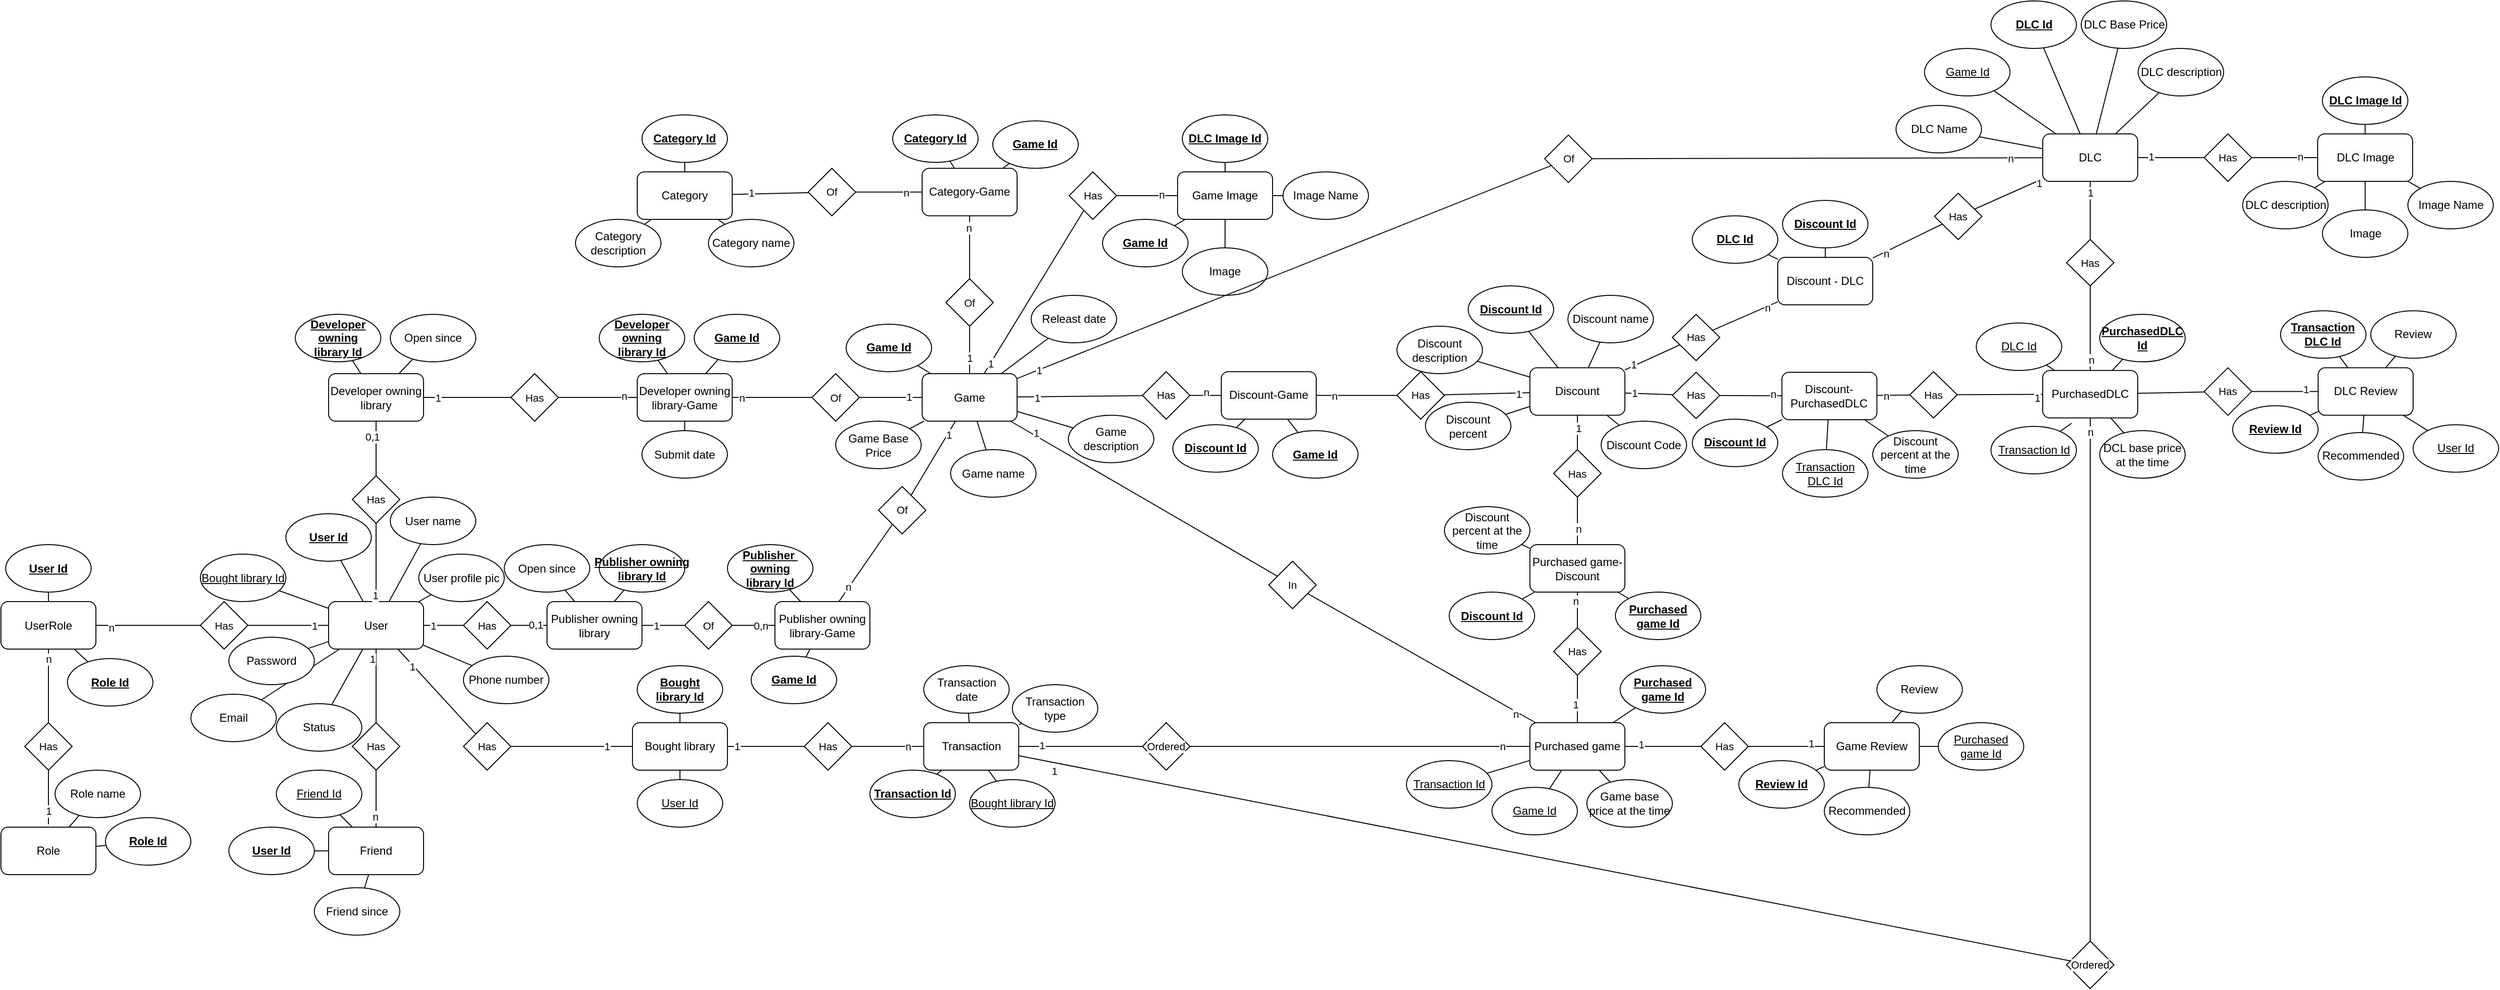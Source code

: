 <mxfile version="24.7.7">
  <diagram name="Trang-1" id="Zf4HEIr6htCYJf661O6L">
    <mxGraphModel dx="1869" dy="1783" grid="1" gridSize="10" guides="1" tooltips="1" connect="1" arrows="1" fold="1" page="1" pageScale="1" pageWidth="827" pageHeight="1169" math="0" shadow="0">
      <root>
        <mxCell id="0" />
        <mxCell id="1" parent="0" />
        <mxCell id="qxAZUziXXPFpN-YLYpxu-1" style="edgeStyle=none;shape=connector;rounded=0;orthogonalLoop=1;jettySize=auto;html=1;strokeColor=default;align=center;verticalAlign=middle;fontFamily=Helvetica;fontSize=11;fontColor=default;labelBackgroundColor=default;endArrow=none;endFill=0;" parent="1" source="qxAZUziXXPFpN-YLYpxu-24" target="qxAZUziXXPFpN-YLYpxu-6" edge="1">
          <mxGeometry relative="1" as="geometry">
            <mxPoint x="-770" y="592.5" as="sourcePoint" />
            <mxPoint x="-770" y="742.5" as="targetPoint" />
          </mxGeometry>
        </mxCell>
        <mxCell id="qxAZUziXXPFpN-YLYpxu-2" value="1" style="edgeLabel;html=1;align=center;verticalAlign=middle;resizable=0;points=[];fontFamily=Helvetica;fontSize=11;fontColor=default;labelBackgroundColor=default;" parent="qxAZUziXXPFpN-YLYpxu-1" vertex="1" connectable="0">
          <mxGeometry x="0.81" relative="1" as="geometry">
            <mxPoint y="8" as="offset" />
          </mxGeometry>
        </mxCell>
        <mxCell id="PeBw-QYjeQxobrthJ2wP-131" value="1" style="edgeLabel;html=1;align=center;verticalAlign=middle;resizable=0;points=[];fontFamily=Helvetica;fontSize=11;fontColor=default;labelBackgroundColor=default;" parent="qxAZUziXXPFpN-YLYpxu-1" vertex="1" connectable="0">
          <mxGeometry x="0.433" relative="1" as="geometry">
            <mxPoint as="offset" />
          </mxGeometry>
        </mxCell>
        <mxCell id="qxAZUziXXPFpN-YLYpxu-3" value="Role name" style="ellipse;whiteSpace=wrap;html=1;" parent="1" vertex="1">
          <mxGeometry x="-763" y="780" width="90" height="50" as="geometry" />
        </mxCell>
        <mxCell id="qxAZUziXXPFpN-YLYpxu-4" style="edgeStyle=none;shape=connector;rounded=0;orthogonalLoop=1;jettySize=auto;html=1;strokeColor=default;align=center;verticalAlign=middle;fontFamily=Helvetica;fontSize=11;fontColor=default;labelBackgroundColor=default;endArrow=none;endFill=0;" parent="1" source="qxAZUziXXPFpN-YLYpxu-6" target="qxAZUziXXPFpN-YLYpxu-3" edge="1">
          <mxGeometry relative="1" as="geometry" />
        </mxCell>
        <mxCell id="qxAZUziXXPFpN-YLYpxu-5" style="edgeStyle=none;shape=connector;rounded=0;orthogonalLoop=1;jettySize=auto;html=1;strokeColor=default;align=center;verticalAlign=middle;fontFamily=Helvetica;fontSize=11;fontColor=default;labelBackgroundColor=default;endArrow=none;endFill=0;" parent="1" source="qxAZUziXXPFpN-YLYpxu-6" target="qxAZUziXXPFpN-YLYpxu-10" edge="1">
          <mxGeometry relative="1" as="geometry" />
        </mxCell>
        <mxCell id="qxAZUziXXPFpN-YLYpxu-6" value="&lt;span style=&quot;font-size: 12px; background-color: rgb(251, 251, 251);&quot;&gt;Role&lt;/span&gt;" style="rounded=1;whiteSpace=wrap;html=1;fontFamily=Helvetica;fontSize=11;fontColor=default;labelBackgroundColor=default;" parent="1" vertex="1">
          <mxGeometry x="-820" y="840" width="100" height="50" as="geometry" />
        </mxCell>
        <mxCell id="qxAZUziXXPFpN-YLYpxu-7" style="edgeStyle=none;shape=connector;rounded=0;orthogonalLoop=1;jettySize=auto;html=1;strokeColor=default;align=center;verticalAlign=middle;fontFamily=Helvetica;fontSize=11;fontColor=default;labelBackgroundColor=default;endArrow=none;endFill=0;" parent="1" source="qxAZUziXXPFpN-YLYpxu-9" target="qxAZUziXXPFpN-YLYpxu-11" edge="1">
          <mxGeometry relative="1" as="geometry" />
        </mxCell>
        <mxCell id="qxAZUziXXPFpN-YLYpxu-8" style="edgeStyle=none;shape=connector;rounded=0;orthogonalLoop=1;jettySize=auto;html=1;strokeColor=default;align=center;verticalAlign=middle;fontFamily=Helvetica;fontSize=11;fontColor=default;labelBackgroundColor=default;endArrow=none;endFill=0;" parent="1" source="qxAZUziXXPFpN-YLYpxu-9" target="qxAZUziXXPFpN-YLYpxu-12" edge="1">
          <mxGeometry relative="1" as="geometry" />
        </mxCell>
        <mxCell id="qxAZUziXXPFpN-YLYpxu-9" value="&lt;span style=&quot;font-size: 12px; background-color: rgb(251, 251, 251);&quot;&gt;UserRole&lt;/span&gt;" style="rounded=1;whiteSpace=wrap;html=1;fontFamily=Helvetica;fontSize=11;fontColor=default;labelBackgroundColor=default;" parent="1" vertex="1">
          <mxGeometry x="-820" y="602.5" width="100" height="50" as="geometry" />
        </mxCell>
        <mxCell id="qxAZUziXXPFpN-YLYpxu-10" value="Role Id" style="ellipse;whiteSpace=wrap;html=1;fontStyle=5" parent="1" vertex="1">
          <mxGeometry x="-710" y="830" width="90" height="50" as="geometry" />
        </mxCell>
        <mxCell id="qxAZUziXXPFpN-YLYpxu-11" value="Role Id" style="ellipse;whiteSpace=wrap;html=1;fontStyle=5" parent="1" vertex="1">
          <mxGeometry x="-750" y="662.5" width="90" height="50" as="geometry" />
        </mxCell>
        <mxCell id="qxAZUziXXPFpN-YLYpxu-12" value="User Id" style="ellipse;whiteSpace=wrap;html=1;fontStyle=5" parent="1" vertex="1">
          <mxGeometry x="-815" y="542.5" width="90" height="50" as="geometry" />
        </mxCell>
        <mxCell id="qxAZUziXXPFpN-YLYpxu-13" style="edgeStyle=none;shape=connector;rounded=0;orthogonalLoop=1;jettySize=auto;html=1;strokeColor=default;align=center;verticalAlign=middle;fontFamily=Helvetica;fontSize=11;fontColor=default;labelBackgroundColor=default;endArrow=none;endFill=0;" parent="1" source="qxAZUziXXPFpN-YLYpxu-16" target="qxAZUziXXPFpN-YLYpxu-19" edge="1">
          <mxGeometry relative="1" as="geometry" />
        </mxCell>
        <mxCell id="qxAZUziXXPFpN-YLYpxu-14" style="edgeStyle=none;shape=connector;rounded=0;orthogonalLoop=1;jettySize=auto;html=1;strokeColor=default;align=center;verticalAlign=middle;fontFamily=Helvetica;fontSize=11;fontColor=default;labelBackgroundColor=default;endArrow=none;endFill=0;" parent="1" source="qxAZUziXXPFpN-YLYpxu-16" target="qxAZUziXXPFpN-YLYpxu-33" edge="1">
          <mxGeometry relative="1" as="geometry">
            <mxPoint x="-390.343" y="665.201" as="targetPoint" />
          </mxGeometry>
        </mxCell>
        <mxCell id="qxAZUziXXPFpN-YLYpxu-15" style="edgeStyle=none;shape=connector;rounded=0;orthogonalLoop=1;jettySize=auto;html=1;strokeColor=default;align=center;verticalAlign=middle;fontFamily=Helvetica;fontSize=11;fontColor=default;labelBackgroundColor=default;endArrow=none;endFill=0;" parent="1" source="qxAZUziXXPFpN-YLYpxu-16" target="qxAZUziXXPFpN-YLYpxu-34" edge="1">
          <mxGeometry relative="1" as="geometry" />
        </mxCell>
        <mxCell id="9iDccagzdrMHLPE6jfmN-78" style="edgeStyle=none;shape=connector;rounded=0;orthogonalLoop=1;jettySize=auto;html=1;strokeColor=default;align=center;verticalAlign=middle;fontFamily=Helvetica;fontSize=11;fontColor=default;labelBackgroundColor=default;endArrow=none;endFill=0;" parent="1" source="9iDccagzdrMHLPE6jfmN-89" target="9iDccagzdrMHLPE6jfmN-77" edge="1">
          <mxGeometry relative="1" as="geometry" />
        </mxCell>
        <mxCell id="9iDccagzdrMHLPE6jfmN-87" value="0,n" style="edgeLabel;html=1;align=center;verticalAlign=middle;resizable=0;points=[];fontFamily=Helvetica;fontSize=11;fontColor=default;labelBackgroundColor=default;" parent="9iDccagzdrMHLPE6jfmN-78" vertex="1" connectable="0">
          <mxGeometry x="0.81" y="2" relative="1" as="geometry">
            <mxPoint x="-11" y="2" as="offset" />
          </mxGeometry>
        </mxCell>
        <mxCell id="9iDccagzdrMHLPE6jfmN-113" style="edgeStyle=none;shape=connector;rounded=0;orthogonalLoop=1;jettySize=auto;html=1;strokeColor=default;align=center;verticalAlign=middle;fontFamily=Helvetica;fontSize=11;fontColor=default;labelBackgroundColor=default;endArrow=none;endFill=0;" parent="1" source="qxAZUziXXPFpN-YLYpxu-16" target="9iDccagzdrMHLPE6jfmN-112" edge="1">
          <mxGeometry relative="1" as="geometry" />
        </mxCell>
        <mxCell id="9iDccagzdrMHLPE6jfmN-289" style="edgeStyle=none;shape=connector;rounded=0;orthogonalLoop=1;jettySize=auto;html=1;strokeColor=default;align=center;verticalAlign=middle;fontFamily=Helvetica;fontSize=11;fontColor=default;labelBackgroundColor=default;endArrow=none;endFill=0;" parent="1" source="qxAZUziXXPFpN-YLYpxu-16" target="9iDccagzdrMHLPE6jfmN-288" edge="1">
          <mxGeometry relative="1" as="geometry" />
        </mxCell>
        <mxCell id="qxAZUziXXPFpN-YLYpxu-16" value="&lt;span style=&quot;font-size: 12px; background-color: rgb(251, 251, 251);&quot;&gt;User&lt;/span&gt;" style="rounded=1;whiteSpace=wrap;html=1;fontFamily=Helvetica;fontSize=11;fontColor=default;labelBackgroundColor=default;" parent="1" vertex="1">
          <mxGeometry x="-475" y="602.5" width="100" height="50" as="geometry" />
        </mxCell>
        <mxCell id="qxAZUziXXPFpN-YLYpxu-17" style="edgeStyle=none;shape=connector;rounded=0;orthogonalLoop=1;jettySize=auto;html=1;strokeColor=default;align=center;verticalAlign=middle;fontFamily=Helvetica;fontSize=11;fontColor=default;labelBackgroundColor=default;endArrow=none;endFill=0;" parent="1" source="qxAZUziXXPFpN-YLYpxu-18" target="qxAZUziXXPFpN-YLYpxu-16" edge="1">
          <mxGeometry relative="1" as="geometry" />
        </mxCell>
        <mxCell id="qxAZUziXXPFpN-YLYpxu-18" value="User Id" style="ellipse;whiteSpace=wrap;html=1;fontStyle=5" parent="1" vertex="1">
          <mxGeometry x="-520" y="510" width="90" height="50" as="geometry" />
        </mxCell>
        <mxCell id="qxAZUziXXPFpN-YLYpxu-19" value="Password" style="ellipse;whiteSpace=wrap;html=1;fontStyle=0" parent="1" vertex="1">
          <mxGeometry x="-580" y="640" width="90" height="50" as="geometry" />
        </mxCell>
        <mxCell id="qxAZUziXXPFpN-YLYpxu-20" style="edgeStyle=none;shape=connector;rounded=0;orthogonalLoop=1;jettySize=auto;html=1;strokeColor=default;align=center;verticalAlign=middle;fontFamily=Helvetica;fontSize=11;fontColor=default;labelBackgroundColor=default;endArrow=none;endFill=0;" parent="1" source="qxAZUziXXPFpN-YLYpxu-21" target="qxAZUziXXPFpN-YLYpxu-16" edge="1">
          <mxGeometry relative="1" as="geometry">
            <mxPoint x="-393.735" y="573.807" as="sourcePoint" />
          </mxGeometry>
        </mxCell>
        <mxCell id="qxAZUziXXPFpN-YLYpxu-21" value="User name" style="ellipse;whiteSpace=wrap;html=1;fontStyle=0" parent="1" vertex="1">
          <mxGeometry x="-410" y="492.5" width="90" height="50" as="geometry" />
        </mxCell>
        <mxCell id="qxAZUziXXPFpN-YLYpxu-22" value="" style="edgeStyle=none;shape=connector;rounded=0;orthogonalLoop=1;jettySize=auto;html=1;strokeColor=default;align=center;verticalAlign=middle;fontFamily=Helvetica;fontSize=11;fontColor=default;labelBackgroundColor=default;endArrow=none;endFill=0;" parent="1" source="qxAZUziXXPFpN-YLYpxu-9" target="qxAZUziXXPFpN-YLYpxu-24" edge="1">
          <mxGeometry relative="1" as="geometry">
            <mxPoint x="-770" y="602.5" as="sourcePoint" />
            <mxPoint x="-770" y="532.5" as="targetPoint" />
          </mxGeometry>
        </mxCell>
        <mxCell id="qxAZUziXXPFpN-YLYpxu-23" value="n" style="edgeLabel;html=1;align=center;verticalAlign=middle;resizable=0;points=[];fontFamily=Helvetica;fontSize=11;fontColor=default;labelBackgroundColor=default;" parent="qxAZUziXXPFpN-YLYpxu-22" vertex="1" connectable="0">
          <mxGeometry x="-0.781" y="1" relative="1" as="geometry">
            <mxPoint x="-1" y="2" as="offset" />
          </mxGeometry>
        </mxCell>
        <mxCell id="qxAZUziXXPFpN-YLYpxu-24" value="Has" style="rhombus;whiteSpace=wrap;html=1;fontFamily=Helvetica;fontSize=11;fontColor=default;labelBackgroundColor=default;" parent="1" vertex="1">
          <mxGeometry x="-795" y="730" width="50" height="50" as="geometry" />
        </mxCell>
        <mxCell id="qxAZUziXXPFpN-YLYpxu-25" value="" style="rounded=0;orthogonalLoop=1;jettySize=auto;html=1;endArrow=none;endFill=0;" parent="1" source="qxAZUziXXPFpN-YLYpxu-16" target="qxAZUziXXPFpN-YLYpxu-29" edge="1">
          <mxGeometry x="0.895" relative="1" as="geometry">
            <mxPoint x="-475" y="627.5" as="sourcePoint" />
            <mxPoint x="-720" y="627.5" as="targetPoint" />
            <mxPoint as="offset" />
          </mxGeometry>
        </mxCell>
        <mxCell id="qxAZUziXXPFpN-YLYpxu-26" value="1" style="edgeLabel;html=1;align=center;verticalAlign=middle;resizable=0;points=[];fontFamily=Helvetica;fontSize=11;fontColor=default;labelBackgroundColor=default;" parent="qxAZUziXXPFpN-YLYpxu-25" vertex="1" connectable="0">
          <mxGeometry x="-0.264" y="-3" relative="1" as="geometry">
            <mxPoint x="16" y="3" as="offset" />
          </mxGeometry>
        </mxCell>
        <mxCell id="qxAZUziXXPFpN-YLYpxu-27" style="edgeStyle=none;shape=connector;rounded=0;orthogonalLoop=1;jettySize=auto;html=1;strokeColor=default;align=center;verticalAlign=middle;fontFamily=Helvetica;fontSize=11;fontColor=default;labelBackgroundColor=default;endArrow=none;endFill=0;" parent="1" source="qxAZUziXXPFpN-YLYpxu-29" target="qxAZUziXXPFpN-YLYpxu-9" edge="1">
          <mxGeometry relative="1" as="geometry" />
        </mxCell>
        <mxCell id="qxAZUziXXPFpN-YLYpxu-28" value="n" style="edgeLabel;html=1;align=center;verticalAlign=middle;resizable=0;points=[];fontFamily=Helvetica;fontSize=11;fontColor=default;labelBackgroundColor=default;" parent="qxAZUziXXPFpN-YLYpxu-27" vertex="1" connectable="0">
          <mxGeometry x="0.72" y="2" relative="1" as="geometry">
            <mxPoint as="offset" />
          </mxGeometry>
        </mxCell>
        <mxCell id="qxAZUziXXPFpN-YLYpxu-29" value="Has" style="rhombus;whiteSpace=wrap;html=1;fontFamily=Helvetica;fontSize=11;fontColor=default;labelBackgroundColor=default;" parent="1" vertex="1">
          <mxGeometry x="-610" y="602.5" width="50" height="50" as="geometry" />
        </mxCell>
        <mxCell id="qxAZUziXXPFpN-YLYpxu-30" value="" style="edgeStyle=none;shape=connector;rounded=0;orthogonalLoop=1;jettySize=auto;html=1;strokeColor=default;align=center;verticalAlign=middle;fontFamily=Helvetica;fontSize=11;fontColor=default;labelBackgroundColor=default;endArrow=none;endFill=0;" parent="1" source="qxAZUziXXPFpN-YLYpxu-16" target="qxAZUziXXPFpN-YLYpxu-32" edge="1">
          <mxGeometry relative="1" as="geometry">
            <mxPoint x="-375" y="628" as="sourcePoint" />
            <mxPoint x="-143" y="630" as="targetPoint" />
          </mxGeometry>
        </mxCell>
        <mxCell id="qxAZUziXXPFpN-YLYpxu-31" value="1" style="edgeLabel;html=1;align=center;verticalAlign=middle;resizable=0;points=[];fontFamily=Helvetica;fontSize=11;fontColor=default;labelBackgroundColor=default;" parent="qxAZUziXXPFpN-YLYpxu-30" vertex="1" connectable="0">
          <mxGeometry x="-0.613" y="-2" relative="1" as="geometry">
            <mxPoint as="offset" />
          </mxGeometry>
        </mxCell>
        <mxCell id="qxAZUziXXPFpN-YLYpxu-37" style="edgeStyle=none;shape=connector;rounded=0;orthogonalLoop=1;jettySize=auto;html=1;strokeColor=default;align=center;verticalAlign=middle;fontFamily=Helvetica;fontSize=11;fontColor=default;labelBackgroundColor=default;endArrow=none;endFill=0;" parent="1" source="qxAZUziXXPFpN-YLYpxu-32" target="qxAZUziXXPFpN-YLYpxu-35" edge="1">
          <mxGeometry relative="1" as="geometry" />
        </mxCell>
        <mxCell id="qxAZUziXXPFpN-YLYpxu-50" value="1" style="edgeLabel;html=1;align=center;verticalAlign=middle;resizable=0;points=[];fontFamily=Helvetica;fontSize=11;fontColor=default;labelBackgroundColor=default;" parent="qxAZUziXXPFpN-YLYpxu-37" vertex="1" connectable="0">
          <mxGeometry x="0.567" y="-3" relative="1" as="geometry">
            <mxPoint y="-3" as="offset" />
          </mxGeometry>
        </mxCell>
        <mxCell id="qxAZUziXXPFpN-YLYpxu-32" value="Has" style="rhombus;whiteSpace=wrap;html=1;fontFamily=Helvetica;fontSize=11;fontColor=default;labelBackgroundColor=default;" parent="1" vertex="1">
          <mxGeometry x="-333" y="730" width="50" height="50" as="geometry" />
        </mxCell>
        <mxCell id="qxAZUziXXPFpN-YLYpxu-33" value="Email" style="ellipse;whiteSpace=wrap;html=1;fontStyle=0" parent="1" vertex="1">
          <mxGeometry x="-620" y="700" width="90" height="50" as="geometry" />
        </mxCell>
        <mxCell id="qxAZUziXXPFpN-YLYpxu-34" value="Phone number" style="ellipse;whiteSpace=wrap;html=1;fontStyle=0" parent="1" vertex="1">
          <mxGeometry x="-333" y="660" width="90" height="50" as="geometry" />
        </mxCell>
        <mxCell id="9iDccagzdrMHLPE6jfmN-218" style="edgeStyle=none;shape=connector;rounded=0;orthogonalLoop=1;jettySize=auto;html=1;strokeColor=default;align=center;verticalAlign=middle;fontFamily=Helvetica;fontSize=11;fontColor=default;labelBackgroundColor=default;endArrow=none;endFill=0;" parent="1" source="qxAZUziXXPFpN-YLYpxu-35" target="9iDccagzdrMHLPE6jfmN-217" edge="1">
          <mxGeometry relative="1" as="geometry" />
        </mxCell>
        <mxCell id="qxAZUziXXPFpN-YLYpxu-35" value="&lt;span style=&quot;font-size: 12px; background-color: rgb(251, 251, 251);&quot;&gt;Bought library&lt;/span&gt;" style="rounded=1;whiteSpace=wrap;html=1;fontFamily=Helvetica;fontSize=11;fontColor=default;labelBackgroundColor=default;" parent="1" vertex="1">
          <mxGeometry x="-155" y="730" width="100" height="50" as="geometry" />
        </mxCell>
        <mxCell id="qxAZUziXXPFpN-YLYpxu-40" style="edgeStyle=none;shape=connector;rounded=0;orthogonalLoop=1;jettySize=auto;html=1;strokeColor=default;align=center;verticalAlign=middle;fontFamily=Helvetica;fontSize=11;fontColor=default;labelBackgroundColor=default;endArrow=none;endFill=0;" parent="1" source="qxAZUziXXPFpN-YLYpxu-38" target="qxAZUziXXPFpN-YLYpxu-39" edge="1">
          <mxGeometry relative="1" as="geometry" />
        </mxCell>
        <mxCell id="qxAZUziXXPFpN-YLYpxu-42" value="n" style="edgeLabel;html=1;align=center;verticalAlign=middle;resizable=0;points=[];fontFamily=Helvetica;fontSize=11;fontColor=default;labelBackgroundColor=default;" parent="qxAZUziXXPFpN-YLYpxu-40" vertex="1" connectable="0">
          <mxGeometry x="-0.617" y="1" relative="1" as="geometry">
            <mxPoint as="offset" />
          </mxGeometry>
        </mxCell>
        <mxCell id="qxAZUziXXPFpN-YLYpxu-45" style="edgeStyle=none;shape=connector;rounded=0;orthogonalLoop=1;jettySize=auto;html=1;strokeColor=default;align=center;verticalAlign=middle;fontFamily=Helvetica;fontSize=11;fontColor=default;labelBackgroundColor=default;endArrow=none;endFill=0;" parent="1" source="qxAZUziXXPFpN-YLYpxu-38" target="qxAZUziXXPFpN-YLYpxu-44" edge="1">
          <mxGeometry relative="1" as="geometry" />
        </mxCell>
        <mxCell id="qxAZUziXXPFpN-YLYpxu-47" style="edgeStyle=none;shape=connector;rounded=0;orthogonalLoop=1;jettySize=auto;html=1;strokeColor=default;align=center;verticalAlign=middle;fontFamily=Helvetica;fontSize=11;fontColor=default;labelBackgroundColor=default;endArrow=none;endFill=0;" parent="1" source="qxAZUziXXPFpN-YLYpxu-38" target="qxAZUziXXPFpN-YLYpxu-46" edge="1">
          <mxGeometry relative="1" as="geometry" />
        </mxCell>
        <mxCell id="qxAZUziXXPFpN-YLYpxu-49" style="edgeStyle=none;shape=connector;rounded=0;orthogonalLoop=1;jettySize=auto;html=1;strokeColor=default;align=center;verticalAlign=middle;fontFamily=Helvetica;fontSize=11;fontColor=default;labelBackgroundColor=default;endArrow=none;endFill=0;" parent="1" source="qxAZUziXXPFpN-YLYpxu-38" target="qxAZUziXXPFpN-YLYpxu-48" edge="1">
          <mxGeometry relative="1" as="geometry" />
        </mxCell>
        <mxCell id="qxAZUziXXPFpN-YLYpxu-38" value="&lt;span style=&quot;font-size: 12px; background-color: rgb(251, 251, 251);&quot;&gt;Friend&lt;/span&gt;" style="rounded=1;whiteSpace=wrap;html=1;fontFamily=Helvetica;fontSize=11;fontColor=default;labelBackgroundColor=default;" parent="1" vertex="1">
          <mxGeometry x="-475" y="840" width="100" height="50" as="geometry" />
        </mxCell>
        <mxCell id="qxAZUziXXPFpN-YLYpxu-41" style="edgeStyle=none;shape=connector;rounded=0;orthogonalLoop=1;jettySize=auto;html=1;strokeColor=default;align=center;verticalAlign=middle;fontFamily=Helvetica;fontSize=11;fontColor=default;labelBackgroundColor=default;endArrow=none;endFill=0;" parent="1" source="qxAZUziXXPFpN-YLYpxu-39" target="qxAZUziXXPFpN-YLYpxu-16" edge="1">
          <mxGeometry relative="1" as="geometry" />
        </mxCell>
        <mxCell id="qxAZUziXXPFpN-YLYpxu-43" value="1" style="edgeLabel;html=1;align=center;verticalAlign=middle;resizable=0;points=[];fontFamily=Helvetica;fontSize=11;fontColor=default;labelBackgroundColor=default;" parent="qxAZUziXXPFpN-YLYpxu-41" vertex="1" connectable="0">
          <mxGeometry x="0.687" y="2" relative="1" as="geometry">
            <mxPoint x="-2" y="-2" as="offset" />
          </mxGeometry>
        </mxCell>
        <mxCell id="qxAZUziXXPFpN-YLYpxu-39" value="Has" style="rhombus;whiteSpace=wrap;html=1;fontFamily=Helvetica;fontSize=11;fontColor=default;labelBackgroundColor=default;" parent="1" vertex="1">
          <mxGeometry x="-450" y="730" width="50" height="50" as="geometry" />
        </mxCell>
        <mxCell id="qxAZUziXXPFpN-YLYpxu-44" value="Friend Id" style="ellipse;whiteSpace=wrap;html=1;fontStyle=4" parent="1" vertex="1">
          <mxGeometry x="-530" y="780" width="90" height="50" as="geometry" />
        </mxCell>
        <mxCell id="qxAZUziXXPFpN-YLYpxu-46" value="Friend since" style="ellipse;whiteSpace=wrap;html=1;" parent="1" vertex="1">
          <mxGeometry x="-490" y="903.75" width="90" height="50" as="geometry" />
        </mxCell>
        <mxCell id="qxAZUziXXPFpN-YLYpxu-48" value="User Id" style="ellipse;whiteSpace=wrap;html=1;fontStyle=5" parent="1" vertex="1">
          <mxGeometry x="-580" y="840" width="90" height="50" as="geometry" />
        </mxCell>
        <mxCell id="qxAZUziXXPFpN-YLYpxu-54" value="" style="edgeStyle=none;shape=connector;rounded=0;orthogonalLoop=1;jettySize=auto;html=1;strokeColor=default;align=center;verticalAlign=middle;fontFamily=Helvetica;fontSize=11;fontColor=default;labelBackgroundColor=default;endArrow=none;endFill=0;" parent="1" source="PeBw-QYjeQxobrthJ2wP-32" target="9iDccagzdrMHLPE6jfmN-115" edge="1">
          <mxGeometry relative="1" as="geometry">
            <mxPoint x="-77" y="850.5" as="sourcePoint" />
            <mxPoint x="20" y="755" as="targetPoint" />
          </mxGeometry>
        </mxCell>
        <mxCell id="PeBw-QYjeQxobrthJ2wP-35" value="n" style="edgeLabel;html=1;align=center;verticalAlign=middle;resizable=0;points=[];fontFamily=Helvetica;fontSize=11;fontColor=default;labelBackgroundColor=default;" parent="qxAZUziXXPFpN-YLYpxu-54" vertex="1" connectable="0">
          <mxGeometry x="0.838" y="-3" relative="1" as="geometry">
            <mxPoint x="-11" y="-3" as="offset" />
          </mxGeometry>
        </mxCell>
        <mxCell id="9iDccagzdrMHLPE6jfmN-17" style="edgeStyle=none;shape=connector;rounded=0;orthogonalLoop=1;jettySize=auto;html=1;strokeColor=default;align=center;verticalAlign=middle;fontFamily=Helvetica;fontSize=11;fontColor=default;labelBackgroundColor=default;endArrow=none;endFill=0;" parent="1" source="9iDccagzdrMHLPE6jfmN-40" target="9iDccagzdrMHLPE6jfmN-16" edge="1">
          <mxGeometry relative="1" as="geometry" />
        </mxCell>
        <mxCell id="9iDccagzdrMHLPE6jfmN-38" value="1" style="edgeLabel;html=1;align=center;verticalAlign=middle;resizable=0;points=[];fontFamily=Helvetica;fontSize=11;fontColor=default;labelBackgroundColor=default;" parent="9iDccagzdrMHLPE6jfmN-17" vertex="1" connectable="0">
          <mxGeometry x="0.75" relative="1" as="geometry">
            <mxPoint x="-13" as="offset" />
          </mxGeometry>
        </mxCell>
        <mxCell id="9iDccagzdrMHLPE6jfmN-44" value="n" style="edgeLabel;html=1;align=center;verticalAlign=middle;resizable=0;points=[];fontFamily=Helvetica;fontSize=11;fontColor=default;labelBackgroundColor=default;" parent="9iDccagzdrMHLPE6jfmN-17" vertex="1" connectable="0">
          <mxGeometry x="-0.876" y="-2" relative="1" as="geometry">
            <mxPoint as="offset" />
          </mxGeometry>
        </mxCell>
        <mxCell id="9iDccagzdrMHLPE6jfmN-33" style="edgeStyle=none;shape=connector;rounded=0;orthogonalLoop=1;jettySize=auto;html=1;strokeColor=default;align=center;verticalAlign=middle;fontFamily=Helvetica;fontSize=11;fontColor=default;labelBackgroundColor=default;endArrow=none;endFill=0;" parent="1" source="qxAZUziXXPFpN-YLYpxu-57" target="9iDccagzdrMHLPE6jfmN-32" edge="1">
          <mxGeometry relative="1" as="geometry" />
        </mxCell>
        <mxCell id="9iDccagzdrMHLPE6jfmN-37" style="edgeStyle=none;shape=connector;rounded=0;orthogonalLoop=1;jettySize=auto;html=1;strokeColor=default;align=center;verticalAlign=middle;fontFamily=Helvetica;fontSize=11;fontColor=default;labelBackgroundColor=default;endArrow=none;endFill=0;" parent="1" source="qxAZUziXXPFpN-YLYpxu-57" target="9iDccagzdrMHLPE6jfmN-36" edge="1">
          <mxGeometry relative="1" as="geometry" />
        </mxCell>
        <mxCell id="PeBw-QYjeQxobrthJ2wP-14" style="edgeStyle=none;shape=connector;rounded=0;orthogonalLoop=1;jettySize=auto;html=1;strokeColor=default;align=center;verticalAlign=middle;fontFamily=Helvetica;fontSize=11;fontColor=default;labelBackgroundColor=default;endArrow=none;endFill=0;" parent="1" source="PeBw-QYjeQxobrthJ2wP-18" target="9iDccagzdrMHLPE6jfmN-144" edge="1">
          <mxGeometry relative="1" as="geometry" />
        </mxCell>
        <mxCell id="PeBw-QYjeQxobrthJ2wP-30" value="n" style="edgeLabel;html=1;align=center;verticalAlign=middle;resizable=0;points=[];fontFamily=Helvetica;fontSize=11;fontColor=default;labelBackgroundColor=default;" parent="PeBw-QYjeQxobrthJ2wP-14" vertex="1" connectable="0">
          <mxGeometry x="0.006" y="4" relative="1" as="geometry">
            <mxPoint as="offset" />
          </mxGeometry>
        </mxCell>
        <mxCell id="PeBw-QYjeQxobrthJ2wP-25" style="edgeStyle=none;shape=connector;rounded=0;orthogonalLoop=1;jettySize=auto;html=1;strokeColor=default;align=center;verticalAlign=middle;fontFamily=Helvetica;fontSize=11;fontColor=default;labelBackgroundColor=default;endArrow=none;endFill=0;" parent="1" source="PeBw-QYjeQxobrthJ2wP-26" target="9iDccagzdrMHLPE6jfmN-125" edge="1">
          <mxGeometry relative="1" as="geometry" />
        </mxCell>
        <mxCell id="PeBw-QYjeQxobrthJ2wP-29" value="n" style="edgeLabel;html=1;align=center;verticalAlign=middle;resizable=0;points=[];fontFamily=Helvetica;fontSize=11;fontColor=default;labelBackgroundColor=default;" parent="PeBw-QYjeQxobrthJ2wP-25" vertex="1" connectable="0">
          <mxGeometry x="0.832" y="-2" relative="1" as="geometry">
            <mxPoint as="offset" />
          </mxGeometry>
        </mxCell>
        <mxCell id="PeBw-QYjeQxobrthJ2wP-41" style="edgeStyle=none;shape=connector;rounded=0;orthogonalLoop=1;jettySize=auto;html=1;strokeColor=default;align=center;verticalAlign=middle;fontFamily=Helvetica;fontSize=11;fontColor=default;labelBackgroundColor=default;endArrow=none;endFill=0;" parent="1" source="PeBw-QYjeQxobrthJ2wP-42" target="9iDccagzdrMHLPE6jfmN-225" edge="1">
          <mxGeometry relative="1" as="geometry" />
        </mxCell>
        <mxCell id="PeBw-QYjeQxobrthJ2wP-45" value="n" style="edgeLabel;html=1;align=center;verticalAlign=middle;resizable=0;points=[];fontFamily=Helvetica;fontSize=11;fontColor=default;labelBackgroundColor=default;" parent="PeBw-QYjeQxobrthJ2wP-41" vertex="1" connectable="0">
          <mxGeometry x="0.857" y="-1" relative="1" as="geometry">
            <mxPoint as="offset" />
          </mxGeometry>
        </mxCell>
        <mxCell id="qxAZUziXXPFpN-YLYpxu-57" value="&lt;span style=&quot;font-size: 12px; background-color: rgb(251, 251, 251);&quot;&gt;Game&lt;/span&gt;" style="rounded=1;whiteSpace=wrap;html=1;fontFamily=Helvetica;fontSize=11;fontColor=default;labelBackgroundColor=default;" parent="1" vertex="1">
          <mxGeometry x="150" y="362.5" width="100" height="50" as="geometry" />
        </mxCell>
        <mxCell id="qxAZUziXXPFpN-YLYpxu-65" style="edgeStyle=none;shape=connector;rounded=0;orthogonalLoop=1;jettySize=auto;html=1;strokeColor=default;align=center;verticalAlign=middle;fontFamily=Helvetica;fontSize=11;fontColor=default;labelBackgroundColor=default;endArrow=none;endFill=0;" parent="1" source="qxAZUziXXPFpN-YLYpxu-64" target="qxAZUziXXPFpN-YLYpxu-35" edge="1">
          <mxGeometry relative="1" as="geometry" />
        </mxCell>
        <mxCell id="qxAZUziXXPFpN-YLYpxu-64" value="Bought library&amp;nbsp;Id" style="ellipse;whiteSpace=wrap;html=1;fontStyle=5" parent="1" vertex="1">
          <mxGeometry x="-150" y="670" width="90" height="50" as="geometry" />
        </mxCell>
        <mxCell id="9iDccagzdrMHLPE6jfmN-4" style="edgeStyle=none;shape=connector;rounded=0;orthogonalLoop=1;jettySize=auto;html=1;strokeColor=default;align=center;verticalAlign=middle;fontFamily=Helvetica;fontSize=11;fontColor=default;labelBackgroundColor=default;endArrow=none;endFill=0;" parent="1" source="9iDccagzdrMHLPE6jfmN-54" target="qxAZUziXXPFpN-YLYpxu-57" edge="1">
          <mxGeometry relative="1" as="geometry" />
        </mxCell>
        <mxCell id="9iDccagzdrMHLPE6jfmN-3" value="Game Id" style="ellipse;whiteSpace=wrap;html=1;fontStyle=5" parent="1" vertex="1">
          <mxGeometry x="70" y="310.37" width="90" height="50" as="geometry" />
        </mxCell>
        <mxCell id="9iDccagzdrMHLPE6jfmN-21" style="edgeStyle=none;shape=connector;rounded=0;orthogonalLoop=1;jettySize=auto;html=1;strokeColor=default;align=center;verticalAlign=middle;fontFamily=Helvetica;fontSize=11;fontColor=default;labelBackgroundColor=default;endArrow=none;endFill=0;" parent="1" source="9iDccagzdrMHLPE6jfmN-22" target="qxAZUziXXPFpN-YLYpxu-16" edge="1">
          <mxGeometry relative="1" as="geometry" />
        </mxCell>
        <mxCell id="9iDccagzdrMHLPE6jfmN-24" value="1" style="edgeLabel;html=1;align=center;verticalAlign=middle;resizable=0;points=[];fontFamily=Helvetica;fontSize=11;fontColor=default;labelBackgroundColor=default;" parent="9iDccagzdrMHLPE6jfmN-21" vertex="1" connectable="0">
          <mxGeometry x="0.828" y="-1" relative="1" as="geometry">
            <mxPoint as="offset" />
          </mxGeometry>
        </mxCell>
        <mxCell id="9iDccagzdrMHLPE6jfmN-16" value="&lt;span style=&quot;font-size: 12px; background-color: rgb(251, 251, 251);&quot;&gt;Developer owning library&lt;/span&gt;" style="rounded=1;whiteSpace=wrap;html=1;fontFamily=Helvetica;fontSize=11;fontColor=default;labelBackgroundColor=default;" parent="1" vertex="1">
          <mxGeometry x="-475" y="362.5" width="100" height="50" as="geometry" />
        </mxCell>
        <mxCell id="9iDccagzdrMHLPE6jfmN-20" value="" style="edgeStyle=none;shape=connector;rounded=0;orthogonalLoop=1;jettySize=auto;html=1;strokeColor=default;align=center;verticalAlign=middle;fontFamily=Helvetica;fontSize=11;fontColor=default;labelBackgroundColor=default;endArrow=none;endFill=0;" parent="1" source="qxAZUziXXPFpN-YLYpxu-57" target="9iDccagzdrMHLPE6jfmN-18" edge="1">
          <mxGeometry relative="1" as="geometry">
            <mxPoint x="250" y="387.5" as="sourcePoint" />
            <mxPoint x="440" y="385.5" as="targetPoint" />
          </mxGeometry>
        </mxCell>
        <mxCell id="9iDccagzdrMHLPE6jfmN-39" value="1" style="edgeLabel;html=1;align=center;verticalAlign=middle;resizable=0;points=[];fontFamily=Helvetica;fontSize=11;fontColor=default;labelBackgroundColor=default;" parent="9iDccagzdrMHLPE6jfmN-20" vertex="1" connectable="0">
          <mxGeometry x="-0.559" y="-1" relative="1" as="geometry">
            <mxPoint as="offset" />
          </mxGeometry>
        </mxCell>
        <mxCell id="9iDccagzdrMHLPE6jfmN-18" value="Of" style="rhombus;whiteSpace=wrap;html=1;fontFamily=Helvetica;fontSize=11;fontColor=default;labelBackgroundColor=default;" parent="1" vertex="1">
          <mxGeometry x="34" y="362.5" width="50" height="50" as="geometry" />
        </mxCell>
        <mxCell id="9iDccagzdrMHLPE6jfmN-23" value="" style="edgeStyle=none;shape=connector;rounded=0;orthogonalLoop=1;jettySize=auto;html=1;strokeColor=default;align=center;verticalAlign=middle;fontFamily=Helvetica;fontSize=11;fontColor=default;labelBackgroundColor=default;endArrow=none;endFill=0;" parent="1" source="9iDccagzdrMHLPE6jfmN-16" target="9iDccagzdrMHLPE6jfmN-22" edge="1">
          <mxGeometry relative="1" as="geometry">
            <mxPoint x="-143" y="413" as="sourcePoint" />
            <mxPoint x="-392" y="603" as="targetPoint" />
          </mxGeometry>
        </mxCell>
        <mxCell id="9iDccagzdrMHLPE6jfmN-25" value="0,1" style="edgeLabel;html=1;align=center;verticalAlign=middle;resizable=0;points=[];fontFamily=Helvetica;fontSize=11;fontColor=default;labelBackgroundColor=default;" parent="9iDccagzdrMHLPE6jfmN-23" vertex="1" connectable="0">
          <mxGeometry x="-0.775" y="1" relative="1" as="geometry">
            <mxPoint x="-5" y="10" as="offset" />
          </mxGeometry>
        </mxCell>
        <mxCell id="9iDccagzdrMHLPE6jfmN-22" value="Has" style="rhombus;whiteSpace=wrap;html=1;fontFamily=Helvetica;fontSize=11;fontColor=default;labelBackgroundColor=default;" parent="1" vertex="1">
          <mxGeometry x="-450" y="470" width="50" height="50" as="geometry" />
        </mxCell>
        <mxCell id="9iDccagzdrMHLPE6jfmN-27" style="edgeStyle=none;shape=connector;rounded=0;orthogonalLoop=1;jettySize=auto;html=1;strokeColor=default;align=center;verticalAlign=middle;fontFamily=Helvetica;fontSize=11;fontColor=default;labelBackgroundColor=default;endArrow=none;endFill=0;" parent="1" source="9iDccagzdrMHLPE6jfmN-26" target="9iDccagzdrMHLPE6jfmN-16" edge="1">
          <mxGeometry relative="1" as="geometry" />
        </mxCell>
        <mxCell id="9iDccagzdrMHLPE6jfmN-26" value="Developer owning library&amp;nbsp;Id" style="ellipse;whiteSpace=wrap;html=1;fontStyle=5" parent="1" vertex="1">
          <mxGeometry x="-510" y="300" width="90" height="50" as="geometry" />
        </mxCell>
        <mxCell id="9iDccagzdrMHLPE6jfmN-29" style="edgeStyle=none;shape=connector;rounded=0;orthogonalLoop=1;jettySize=auto;html=1;strokeColor=default;align=center;verticalAlign=middle;fontFamily=Helvetica;fontSize=11;fontColor=default;labelBackgroundColor=default;endArrow=none;endFill=0;" parent="1" source="9iDccagzdrMHLPE6jfmN-28" target="9iDccagzdrMHLPE6jfmN-16" edge="1">
          <mxGeometry relative="1" as="geometry" />
        </mxCell>
        <mxCell id="9iDccagzdrMHLPE6jfmN-28" value="Open since" style="ellipse;whiteSpace=wrap;html=1;" parent="1" vertex="1">
          <mxGeometry x="-410" y="300" width="90" height="50" as="geometry" />
        </mxCell>
        <mxCell id="9iDccagzdrMHLPE6jfmN-31" style="edgeStyle=none;shape=connector;rounded=0;orthogonalLoop=1;jettySize=auto;html=1;strokeColor=default;align=center;verticalAlign=middle;fontFamily=Helvetica;fontSize=11;fontColor=default;labelBackgroundColor=default;endArrow=none;endFill=0;" parent="1" source="9iDccagzdrMHLPE6jfmN-30" target="qxAZUziXXPFpN-YLYpxu-57" edge="1">
          <mxGeometry relative="1" as="geometry" />
        </mxCell>
        <mxCell id="9iDccagzdrMHLPE6jfmN-30" value="Game name" style="ellipse;whiteSpace=wrap;html=1;" parent="1" vertex="1">
          <mxGeometry x="180.0" y="442.5" width="90" height="50" as="geometry" />
        </mxCell>
        <mxCell id="9iDccagzdrMHLPE6jfmN-32" value="Game description" style="ellipse;whiteSpace=wrap;html=1;" parent="1" vertex="1">
          <mxGeometry x="304" y="406.25" width="90" height="50" as="geometry" />
        </mxCell>
        <mxCell id="9iDccagzdrMHLPE6jfmN-35" style="edgeStyle=none;shape=connector;rounded=0;orthogonalLoop=1;jettySize=auto;html=1;strokeColor=default;align=center;verticalAlign=middle;fontFamily=Helvetica;fontSize=11;fontColor=default;labelBackgroundColor=default;endArrow=none;endFill=0;" parent="1" source="9iDccagzdrMHLPE6jfmN-34" target="qxAZUziXXPFpN-YLYpxu-57" edge="1">
          <mxGeometry relative="1" as="geometry" />
        </mxCell>
        <mxCell id="9iDccagzdrMHLPE6jfmN-34" value="Releast date" style="ellipse;whiteSpace=wrap;html=1;" parent="1" vertex="1">
          <mxGeometry x="264.79" y="280" width="90" height="50" as="geometry" />
        </mxCell>
        <mxCell id="9iDccagzdrMHLPE6jfmN-36" value="Game Base Price" style="ellipse;whiteSpace=wrap;html=1;" parent="1" vertex="1">
          <mxGeometry x="59" y="412.5" width="90" height="50" as="geometry" />
        </mxCell>
        <mxCell id="9iDccagzdrMHLPE6jfmN-41" value="" style="edgeStyle=none;shape=connector;rounded=0;orthogonalLoop=1;jettySize=auto;html=1;strokeColor=default;align=center;verticalAlign=middle;fontFamily=Helvetica;fontSize=11;fontColor=default;labelBackgroundColor=default;endArrow=none;endFill=0;" parent="1" source="9iDccagzdrMHLPE6jfmN-18" target="9iDccagzdrMHLPE6jfmN-40" edge="1">
          <mxGeometry relative="1" as="geometry">
            <mxPoint x="40" y="388" as="sourcePoint" />
            <mxPoint x="-375" y="388" as="targetPoint" />
          </mxGeometry>
        </mxCell>
        <mxCell id="9iDccagzdrMHLPE6jfmN-45" value="n" style="edgeLabel;html=1;align=center;verticalAlign=middle;resizable=0;points=[];fontFamily=Helvetica;fontSize=11;fontColor=default;labelBackgroundColor=default;" parent="9iDccagzdrMHLPE6jfmN-41" vertex="1" connectable="0">
          <mxGeometry x="0.756" y="1" relative="1" as="geometry">
            <mxPoint y="-1" as="offset" />
          </mxGeometry>
        </mxCell>
        <mxCell id="9iDccagzdrMHLPE6jfmN-51" style="edgeStyle=none;shape=connector;rounded=0;orthogonalLoop=1;jettySize=auto;html=1;strokeColor=default;align=center;verticalAlign=middle;fontFamily=Helvetica;fontSize=11;fontColor=default;labelBackgroundColor=default;endArrow=none;endFill=0;" parent="1" source="9iDccagzdrMHLPE6jfmN-40" target="9iDccagzdrMHLPE6jfmN-50" edge="1">
          <mxGeometry relative="1" as="geometry" />
        </mxCell>
        <mxCell id="9iDccagzdrMHLPE6jfmN-40" value="&lt;span style=&quot;font-size: 12px; background-color: rgb(251, 251, 251);&quot;&gt;Developer owning library-&lt;/span&gt;&lt;span style=&quot;font-size: 12px; background-color: rgb(251, 251, 251);&quot;&gt;Game&lt;/span&gt;" style="rounded=1;whiteSpace=wrap;html=1;fontFamily=Helvetica;fontSize=11;fontColor=default;labelBackgroundColor=default;" parent="1" vertex="1">
          <mxGeometry x="-150" y="362.5" width="100" height="50" as="geometry" />
        </mxCell>
        <mxCell id="9iDccagzdrMHLPE6jfmN-43" value="Has" style="rhombus;whiteSpace=wrap;html=1;fontFamily=Helvetica;fontSize=11;fontColor=default;labelBackgroundColor=default;" parent="1" vertex="1">
          <mxGeometry x="-283" y="362.5" width="50" height="50" as="geometry" />
        </mxCell>
        <mxCell id="9iDccagzdrMHLPE6jfmN-47" style="edgeStyle=none;shape=connector;rounded=0;orthogonalLoop=1;jettySize=auto;html=1;strokeColor=default;align=center;verticalAlign=middle;fontFamily=Helvetica;fontSize=11;fontColor=default;labelBackgroundColor=default;endArrow=none;endFill=0;" parent="1" source="9iDccagzdrMHLPE6jfmN-46" target="9iDccagzdrMHLPE6jfmN-40" edge="1">
          <mxGeometry relative="1" as="geometry" />
        </mxCell>
        <mxCell id="9iDccagzdrMHLPE6jfmN-46" value="Developer owning library&amp;nbsp;Id" style="ellipse;whiteSpace=wrap;html=1;fontStyle=5" parent="1" vertex="1">
          <mxGeometry x="-190" y="300" width="90" height="50" as="geometry" />
        </mxCell>
        <mxCell id="9iDccagzdrMHLPE6jfmN-49" style="edgeStyle=none;shape=connector;rounded=0;orthogonalLoop=1;jettySize=auto;html=1;strokeColor=default;align=center;verticalAlign=middle;fontFamily=Helvetica;fontSize=11;fontColor=default;labelBackgroundColor=default;endArrow=none;endFill=0;" parent="1" source="9iDccagzdrMHLPE6jfmN-48" target="9iDccagzdrMHLPE6jfmN-40" edge="1">
          <mxGeometry relative="1" as="geometry" />
        </mxCell>
        <mxCell id="9iDccagzdrMHLPE6jfmN-48" value="Game Id" style="ellipse;whiteSpace=wrap;html=1;fontStyle=5" parent="1" vertex="1">
          <mxGeometry x="-90" y="300" width="90" height="50" as="geometry" />
        </mxCell>
        <mxCell id="9iDccagzdrMHLPE6jfmN-50" value="Submit date" style="ellipse;whiteSpace=wrap;html=1;" parent="1" vertex="1">
          <mxGeometry x="-145" y="422.5" width="90" height="50" as="geometry" />
        </mxCell>
        <mxCell id="9iDccagzdrMHLPE6jfmN-53" style="edgeStyle=none;shape=connector;rounded=0;orthogonalLoop=1;jettySize=auto;html=1;strokeColor=default;align=center;verticalAlign=middle;fontFamily=Helvetica;fontSize=11;fontColor=default;labelBackgroundColor=default;endArrow=none;endFill=0;" parent="1" source="9iDccagzdrMHLPE6jfmN-54" target="qxAZUziXXPFpN-YLYpxu-57" edge="1">
          <mxGeometry relative="1" as="geometry" />
        </mxCell>
        <mxCell id="9iDccagzdrMHLPE6jfmN-73" value="1" style="edgeLabel;html=1;align=center;verticalAlign=middle;resizable=0;points=[];fontFamily=Helvetica;fontSize=11;fontColor=default;labelBackgroundColor=default;" parent="9iDccagzdrMHLPE6jfmN-53" vertex="1" connectable="0">
          <mxGeometry x="0.722" y="1" relative="1" as="geometry">
            <mxPoint x="-1" y="-10" as="offset" />
          </mxGeometry>
        </mxCell>
        <mxCell id="9iDccagzdrMHLPE6jfmN-57" style="edgeStyle=none;shape=connector;rounded=0;orthogonalLoop=1;jettySize=auto;html=1;strokeColor=default;align=center;verticalAlign=middle;fontFamily=Helvetica;fontSize=11;fontColor=default;labelBackgroundColor=default;endArrow=none;endFill=0;" parent="1" source="9iDccagzdrMHLPE6jfmN-58" target="9iDccagzdrMHLPE6jfmN-55" edge="1">
          <mxGeometry relative="1" as="geometry" />
        </mxCell>
        <mxCell id="9iDccagzdrMHLPE6jfmN-76" value="1" style="edgeLabel;html=1;align=center;verticalAlign=middle;resizable=0;points=[];fontFamily=Helvetica;fontSize=11;fontColor=default;labelBackgroundColor=default;" parent="9iDccagzdrMHLPE6jfmN-57" vertex="1" connectable="0">
          <mxGeometry x="0.451" y="1" relative="1" as="geometry">
            <mxPoint x="-2" y="-3" as="offset" />
          </mxGeometry>
        </mxCell>
        <mxCell id="9iDccagzdrMHLPE6jfmN-66" style="edgeStyle=none;shape=connector;rounded=0;orthogonalLoop=1;jettySize=auto;html=1;strokeColor=default;align=center;verticalAlign=middle;fontFamily=Helvetica;fontSize=11;fontColor=default;labelBackgroundColor=default;endArrow=none;endFill=0;" parent="1" source="9iDccagzdrMHLPE6jfmN-52" target="9iDccagzdrMHLPE6jfmN-65" edge="1">
          <mxGeometry relative="1" as="geometry" />
        </mxCell>
        <mxCell id="9iDccagzdrMHLPE6jfmN-52" value="&lt;span style=&quot;font-size: 12px; background-color: rgb(251, 251, 251);&quot;&gt;Category-Game&lt;/span&gt;" style="rounded=1;whiteSpace=wrap;html=1;fontFamily=Helvetica;fontSize=11;fontColor=default;labelBackgroundColor=default;" parent="1" vertex="1">
          <mxGeometry x="150" y="146.25" width="100" height="50" as="geometry" />
        </mxCell>
        <mxCell id="9iDccagzdrMHLPE6jfmN-70" style="edgeStyle=none;shape=connector;rounded=0;orthogonalLoop=1;jettySize=auto;html=1;strokeColor=default;align=center;verticalAlign=middle;fontFamily=Helvetica;fontSize=11;fontColor=default;labelBackgroundColor=default;endArrow=none;endFill=0;" parent="1" source="9iDccagzdrMHLPE6jfmN-55" target="9iDccagzdrMHLPE6jfmN-69" edge="1">
          <mxGeometry relative="1" as="geometry" />
        </mxCell>
        <mxCell id="9iDccagzdrMHLPE6jfmN-72" style="edgeStyle=none;shape=connector;rounded=0;orthogonalLoop=1;jettySize=auto;html=1;strokeColor=default;align=center;verticalAlign=middle;fontFamily=Helvetica;fontSize=11;fontColor=default;labelBackgroundColor=default;endArrow=none;endFill=0;" parent="1" source="9iDccagzdrMHLPE6jfmN-55" target="9iDccagzdrMHLPE6jfmN-71" edge="1">
          <mxGeometry relative="1" as="geometry" />
        </mxCell>
        <mxCell id="9iDccagzdrMHLPE6jfmN-55" value="&lt;span style=&quot;font-size: 12px; background-color: rgb(251, 251, 251);&quot;&gt;Category&lt;/span&gt;" style="rounded=1;whiteSpace=wrap;html=1;fontFamily=Helvetica;fontSize=11;fontColor=default;labelBackgroundColor=default;" parent="1" vertex="1">
          <mxGeometry x="-150" y="150" width="100" height="50" as="geometry" />
        </mxCell>
        <mxCell id="9iDccagzdrMHLPE6jfmN-56" value="" style="edgeStyle=none;shape=connector;rounded=0;orthogonalLoop=1;jettySize=auto;html=1;strokeColor=default;align=center;verticalAlign=middle;fontFamily=Helvetica;fontSize=11;fontColor=default;labelBackgroundColor=default;endArrow=none;endFill=0;" parent="1" source="9iDccagzdrMHLPE6jfmN-52" target="9iDccagzdrMHLPE6jfmN-54" edge="1">
          <mxGeometry relative="1" as="geometry">
            <mxPoint x="199" y="71.67" as="sourcePoint" />
            <mxPoint x="199.0" y="201.67" as="targetPoint" />
          </mxGeometry>
        </mxCell>
        <mxCell id="9iDccagzdrMHLPE6jfmN-74" value="n" style="edgeLabel;html=1;align=center;verticalAlign=middle;resizable=0;points=[];fontFamily=Helvetica;fontSize=11;fontColor=default;labelBackgroundColor=default;" parent="9iDccagzdrMHLPE6jfmN-56" vertex="1" connectable="0">
          <mxGeometry x="-0.644" y="-1" relative="1" as="geometry">
            <mxPoint as="offset" />
          </mxGeometry>
        </mxCell>
        <mxCell id="9iDccagzdrMHLPE6jfmN-59" value="" style="edgeStyle=none;shape=connector;rounded=0;orthogonalLoop=1;jettySize=auto;html=1;strokeColor=default;align=center;verticalAlign=middle;fontFamily=Helvetica;fontSize=11;fontColor=default;labelBackgroundColor=default;endArrow=none;endFill=0;" parent="1" source="9iDccagzdrMHLPE6jfmN-52" target="9iDccagzdrMHLPE6jfmN-58" edge="1">
          <mxGeometry relative="1" as="geometry">
            <mxPoint x="64" y="165" as="sourcePoint" />
            <mxPoint x="-135" y="165" as="targetPoint" />
          </mxGeometry>
        </mxCell>
        <mxCell id="9iDccagzdrMHLPE6jfmN-75" value="n" style="edgeLabel;html=1;align=center;verticalAlign=middle;resizable=0;points=[];fontFamily=Helvetica;fontSize=11;fontColor=default;labelBackgroundColor=default;" parent="9iDccagzdrMHLPE6jfmN-59" vertex="1" connectable="0">
          <mxGeometry x="-0.612" y="1" relative="1" as="geometry">
            <mxPoint x="-4" y="-1" as="offset" />
          </mxGeometry>
        </mxCell>
        <mxCell id="9iDccagzdrMHLPE6jfmN-58" value="Of" style="rhombus;whiteSpace=wrap;html=1;fontFamily=Helvetica;fontSize=11;fontColor=default;labelBackgroundColor=default;" parent="1" vertex="1">
          <mxGeometry x="30" y="146.25" width="50" height="50" as="geometry" />
        </mxCell>
        <mxCell id="9iDccagzdrMHLPE6jfmN-61" style="edgeStyle=none;shape=connector;rounded=0;orthogonalLoop=1;jettySize=auto;html=1;strokeColor=default;align=center;verticalAlign=middle;fontFamily=Helvetica;fontSize=11;fontColor=default;labelBackgroundColor=default;endArrow=none;endFill=0;" parent="1" source="9iDccagzdrMHLPE6jfmN-60" target="9iDccagzdrMHLPE6jfmN-55" edge="1">
          <mxGeometry relative="1" as="geometry" />
        </mxCell>
        <mxCell id="9iDccagzdrMHLPE6jfmN-60" value="Category Id" style="ellipse;whiteSpace=wrap;html=1;fontStyle=5" parent="1" vertex="1">
          <mxGeometry x="-145" y="90" width="90" height="50" as="geometry" />
        </mxCell>
        <mxCell id="9iDccagzdrMHLPE6jfmN-64" style="edgeStyle=none;shape=connector;rounded=0;orthogonalLoop=1;jettySize=auto;html=1;strokeColor=default;align=center;verticalAlign=middle;fontFamily=Helvetica;fontSize=11;fontColor=default;labelBackgroundColor=default;endArrow=none;endFill=0;" parent="1" source="9iDccagzdrMHLPE6jfmN-63" target="9iDccagzdrMHLPE6jfmN-52" edge="1">
          <mxGeometry relative="1" as="geometry" />
        </mxCell>
        <mxCell id="9iDccagzdrMHLPE6jfmN-63" value="Category Id" style="ellipse;whiteSpace=wrap;html=1;fontStyle=5" parent="1" vertex="1">
          <mxGeometry x="119.0" y="90" width="90" height="50" as="geometry" />
        </mxCell>
        <mxCell id="9iDccagzdrMHLPE6jfmN-65" value="Game Id" style="ellipse;whiteSpace=wrap;html=1;fontStyle=5" parent="1" vertex="1">
          <mxGeometry x="224.4" y="96.25" width="90" height="50" as="geometry" />
        </mxCell>
        <mxCell id="9iDccagzdrMHLPE6jfmN-69" value="Category name" style="ellipse;whiteSpace=wrap;html=1;" parent="1" vertex="1">
          <mxGeometry x="-75" y="200" width="90" height="50" as="geometry" />
        </mxCell>
        <mxCell id="9iDccagzdrMHLPE6jfmN-71" value="Category description" style="ellipse;whiteSpace=wrap;html=1;" parent="1" vertex="1">
          <mxGeometry x="-215" y="200" width="90" height="50" as="geometry" />
        </mxCell>
        <mxCell id="9iDccagzdrMHLPE6jfmN-93" style="edgeStyle=none;shape=connector;rounded=0;orthogonalLoop=1;jettySize=auto;html=1;strokeColor=default;align=center;verticalAlign=middle;fontFamily=Helvetica;fontSize=11;fontColor=default;labelBackgroundColor=default;endArrow=none;endFill=0;" parent="1" source="9iDccagzdrMHLPE6jfmN-94" target="qxAZUziXXPFpN-YLYpxu-57" edge="1">
          <mxGeometry relative="1" as="geometry" />
        </mxCell>
        <mxCell id="9iDccagzdrMHLPE6jfmN-114" value="1" style="edgeLabel;html=1;align=center;verticalAlign=middle;resizable=0;points=[];fontFamily=Helvetica;fontSize=11;fontColor=default;labelBackgroundColor=default;" parent="9iDccagzdrMHLPE6jfmN-93" vertex="1" connectable="0">
          <mxGeometry x="0.657" y="-1" relative="1" as="geometry">
            <mxPoint as="offset" />
          </mxGeometry>
        </mxCell>
        <mxCell id="9iDccagzdrMHLPE6jfmN-104" style="edgeStyle=none;shape=connector;rounded=0;orthogonalLoop=1;jettySize=auto;html=1;strokeColor=default;align=center;verticalAlign=middle;fontFamily=Helvetica;fontSize=11;fontColor=default;labelBackgroundColor=default;endArrow=none;endFill=0;" parent="1" source="9iDccagzdrMHLPE6jfmN-77" target="9iDccagzdrMHLPE6jfmN-103" edge="1">
          <mxGeometry relative="1" as="geometry" />
        </mxCell>
        <mxCell id="9iDccagzdrMHLPE6jfmN-77" value="&lt;span style=&quot;font-size: 12px; background-color: rgb(251, 251, 251);&quot;&gt;Publisher&lt;/span&gt;&lt;span style=&quot;font-size: 12px; background-color: rgb(251, 251, 251);&quot;&gt;&amp;nbsp;owning library-&lt;/span&gt;&lt;span style=&quot;font-size: 12px; background-color: rgb(251, 251, 251);&quot;&gt;Game&lt;/span&gt;" style="rounded=1;whiteSpace=wrap;html=1;fontFamily=Helvetica;fontSize=11;fontColor=default;labelBackgroundColor=default;" parent="1" vertex="1">
          <mxGeometry x="-5" y="602.5" width="100" height="50" as="geometry" />
        </mxCell>
        <mxCell id="9iDccagzdrMHLPE6jfmN-82" value="" style="edgeStyle=none;shape=connector;rounded=0;orthogonalLoop=1;jettySize=auto;html=1;strokeColor=default;align=center;verticalAlign=middle;fontFamily=Helvetica;fontSize=11;fontColor=default;labelBackgroundColor=default;endArrow=none;endFill=0;" parent="1" source="qxAZUziXXPFpN-YLYpxu-16" target="9iDccagzdrMHLPE6jfmN-79" edge="1">
          <mxGeometry relative="1" as="geometry">
            <mxPoint x="-375" y="628" as="sourcePoint" />
            <mxPoint x="9" y="628" as="targetPoint" />
          </mxGeometry>
        </mxCell>
        <mxCell id="9iDccagzdrMHLPE6jfmN-83" value="1" style="edgeLabel;html=1;align=center;verticalAlign=middle;resizable=0;points=[];fontFamily=Helvetica;fontSize=11;fontColor=default;labelBackgroundColor=default;" parent="9iDccagzdrMHLPE6jfmN-82" vertex="1" connectable="0">
          <mxGeometry x="-0.857" y="-1" relative="1" as="geometry">
            <mxPoint x="7" y="-1" as="offset" />
          </mxGeometry>
        </mxCell>
        <mxCell id="9iDccagzdrMHLPE6jfmN-79" value="Has" style="rhombus;whiteSpace=wrap;html=1;fontFamily=Helvetica;fontSize=11;fontColor=default;labelBackgroundColor=default;" parent="1" vertex="1">
          <mxGeometry x="-333" y="602.5" width="50" height="50" as="geometry" />
        </mxCell>
        <mxCell id="9iDccagzdrMHLPE6jfmN-84" value="" style="edgeStyle=none;shape=connector;rounded=0;orthogonalLoop=1;jettySize=auto;html=1;strokeColor=default;align=center;verticalAlign=middle;fontFamily=Helvetica;fontSize=11;fontColor=default;labelBackgroundColor=default;endArrow=none;endFill=0;" parent="1" source="9iDccagzdrMHLPE6jfmN-79" target="9iDccagzdrMHLPE6jfmN-81" edge="1">
          <mxGeometry relative="1" as="geometry">
            <mxPoint x="-283" y="628" as="sourcePoint" />
            <mxPoint x="9" y="628" as="targetPoint" />
          </mxGeometry>
        </mxCell>
        <mxCell id="9iDccagzdrMHLPE6jfmN-85" value="0,1" style="edgeLabel;html=1;align=center;verticalAlign=middle;resizable=0;points=[];fontFamily=Helvetica;fontSize=11;fontColor=default;labelBackgroundColor=default;" parent="9iDccagzdrMHLPE6jfmN-84" vertex="1" connectable="0">
          <mxGeometry x="0.364" y="1" relative="1" as="geometry">
            <mxPoint as="offset" />
          </mxGeometry>
        </mxCell>
        <mxCell id="9iDccagzdrMHLPE6jfmN-81" value="&lt;span style=&quot;font-size: 12px; background-color: rgb(251, 251, 251);&quot;&gt;Publisher owning library&lt;/span&gt;" style="rounded=1;whiteSpace=wrap;html=1;fontFamily=Helvetica;fontSize=11;fontColor=default;labelBackgroundColor=default;" parent="1" vertex="1">
          <mxGeometry x="-245" y="602.5" width="100" height="50" as="geometry" />
        </mxCell>
        <mxCell id="9iDccagzdrMHLPE6jfmN-90" value="" style="edgeStyle=none;shape=connector;rounded=0;orthogonalLoop=1;jettySize=auto;html=1;strokeColor=default;align=center;verticalAlign=middle;fontFamily=Helvetica;fontSize=11;fontColor=default;labelBackgroundColor=default;endArrow=none;endFill=0;" parent="1" source="9iDccagzdrMHLPE6jfmN-81" target="9iDccagzdrMHLPE6jfmN-89" edge="1">
          <mxGeometry relative="1" as="geometry">
            <mxPoint x="-145" y="628" as="sourcePoint" />
            <mxPoint x="-5" y="628" as="targetPoint" />
          </mxGeometry>
        </mxCell>
        <mxCell id="9iDccagzdrMHLPE6jfmN-91" value="1" style="edgeLabel;html=1;align=center;verticalAlign=middle;resizable=0;points=[];fontFamily=Helvetica;fontSize=11;fontColor=default;labelBackgroundColor=default;" parent="9iDccagzdrMHLPE6jfmN-90" vertex="1" connectable="0">
          <mxGeometry x="-0.867" y="2" relative="1" as="geometry">
            <mxPoint x="12" y="2" as="offset" />
          </mxGeometry>
        </mxCell>
        <mxCell id="9iDccagzdrMHLPE6jfmN-89" value="Of" style="rhombus;whiteSpace=wrap;html=1;fontFamily=Helvetica;fontSize=11;fontColor=default;labelBackgroundColor=default;" parent="1" vertex="1">
          <mxGeometry x="-100" y="602.5" width="50" height="50" as="geometry" />
        </mxCell>
        <mxCell id="9iDccagzdrMHLPE6jfmN-95" value="" style="edgeStyle=none;shape=connector;rounded=0;orthogonalLoop=1;jettySize=auto;html=1;strokeColor=default;align=center;verticalAlign=middle;fontFamily=Helvetica;fontSize=11;fontColor=default;labelBackgroundColor=default;endArrow=none;endFill=0;" parent="1" source="9iDccagzdrMHLPE6jfmN-77" target="9iDccagzdrMHLPE6jfmN-94" edge="1">
          <mxGeometry relative="1" as="geometry">
            <mxPoint x="61" y="603" as="sourcePoint" />
            <mxPoint x="184" y="413" as="targetPoint" />
          </mxGeometry>
        </mxCell>
        <mxCell id="9iDccagzdrMHLPE6jfmN-96" value="n" style="edgeLabel;html=1;align=center;verticalAlign=middle;resizable=0;points=[];fontFamily=Helvetica;fontSize=11;fontColor=default;labelBackgroundColor=default;" parent="9iDccagzdrMHLPE6jfmN-95" vertex="1" connectable="0">
          <mxGeometry x="-0.644" y="2" relative="1" as="geometry">
            <mxPoint x="1" as="offset" />
          </mxGeometry>
        </mxCell>
        <mxCell id="9iDccagzdrMHLPE6jfmN-94" value="Of" style="rhombus;whiteSpace=wrap;html=1;fontFamily=Helvetica;fontSize=11;fontColor=default;labelBackgroundColor=default;" parent="1" vertex="1">
          <mxGeometry x="104" y="481.25" width="50" height="50" as="geometry" />
        </mxCell>
        <mxCell id="9iDccagzdrMHLPE6jfmN-98" style="edgeStyle=none;shape=connector;rounded=0;orthogonalLoop=1;jettySize=auto;html=1;strokeColor=default;align=center;verticalAlign=middle;fontFamily=Helvetica;fontSize=11;fontColor=default;labelBackgroundColor=default;endArrow=none;endFill=0;" parent="1" source="9iDccagzdrMHLPE6jfmN-97" target="9iDccagzdrMHLPE6jfmN-81" edge="1">
          <mxGeometry relative="1" as="geometry" />
        </mxCell>
        <mxCell id="9iDccagzdrMHLPE6jfmN-97" value="Open since" style="ellipse;whiteSpace=wrap;html=1;" parent="1" vertex="1">
          <mxGeometry x="-290" y="542.5" width="90" height="50" as="geometry" />
        </mxCell>
        <mxCell id="9iDccagzdrMHLPE6jfmN-100" style="edgeStyle=none;shape=connector;rounded=0;orthogonalLoop=1;jettySize=auto;html=1;strokeColor=default;align=center;verticalAlign=middle;fontFamily=Helvetica;fontSize=11;fontColor=default;labelBackgroundColor=default;endArrow=none;endFill=0;" parent="1" source="9iDccagzdrMHLPE6jfmN-99" target="9iDccagzdrMHLPE6jfmN-81" edge="1">
          <mxGeometry relative="1" as="geometry" />
        </mxCell>
        <mxCell id="9iDccagzdrMHLPE6jfmN-99" value="Publisher&amp;nbsp;owning library&amp;nbsp;Id" style="ellipse;whiteSpace=wrap;html=1;fontStyle=5" parent="1" vertex="1">
          <mxGeometry x="-190" y="542.5" width="90" height="50" as="geometry" />
        </mxCell>
        <mxCell id="9iDccagzdrMHLPE6jfmN-102" style="edgeStyle=none;shape=connector;rounded=0;orthogonalLoop=1;jettySize=auto;html=1;strokeColor=default;align=center;verticalAlign=middle;fontFamily=Helvetica;fontSize=11;fontColor=default;labelBackgroundColor=default;endArrow=none;endFill=0;" parent="1" source="9iDccagzdrMHLPE6jfmN-101" target="9iDccagzdrMHLPE6jfmN-77" edge="1">
          <mxGeometry relative="1" as="geometry" />
        </mxCell>
        <mxCell id="9iDccagzdrMHLPE6jfmN-101" value="Publisher&amp;nbsp;&lt;div&gt;owning library&amp;nbsp;Id&lt;/div&gt;" style="ellipse;whiteSpace=wrap;html=1;fontStyle=5" parent="1" vertex="1">
          <mxGeometry x="-55" y="542.5" width="90" height="50" as="geometry" />
        </mxCell>
        <mxCell id="9iDccagzdrMHLPE6jfmN-103" value="Game Id" style="ellipse;whiteSpace=wrap;html=1;fontStyle=5" parent="1" vertex="1">
          <mxGeometry x="-30" y="660" width="90" height="50" as="geometry" />
        </mxCell>
        <mxCell id="9iDccagzdrMHLPE6jfmN-112" value="Bought library&amp;nbsp;Id" style="ellipse;whiteSpace=wrap;html=1;fontStyle=4" parent="1" vertex="1">
          <mxGeometry x="-610" y="552.5" width="90" height="50" as="geometry" />
        </mxCell>
        <mxCell id="9iDccagzdrMHLPE6jfmN-139" style="edgeStyle=none;shape=connector;rounded=0;orthogonalLoop=1;jettySize=auto;html=1;strokeColor=default;align=center;verticalAlign=middle;fontFamily=Helvetica;fontSize=11;fontColor=default;labelBackgroundColor=default;endArrow=none;endFill=0;" parent="1" source="9iDccagzdrMHLPE6jfmN-115" target="9iDccagzdrMHLPE6jfmN-138" edge="1">
          <mxGeometry relative="1" as="geometry" />
        </mxCell>
        <mxCell id="PeBw-QYjeQxobrthJ2wP-40" style="edgeStyle=none;shape=connector;rounded=0;orthogonalLoop=1;jettySize=auto;html=1;strokeColor=default;align=center;verticalAlign=middle;fontFamily=Helvetica;fontSize=11;fontColor=default;labelBackgroundColor=default;endArrow=none;endFill=0;" parent="1" source="9iDccagzdrMHLPE6jfmN-115" target="PeBw-QYjeQxobrthJ2wP-39" edge="1">
          <mxGeometry relative="1" as="geometry" />
        </mxCell>
        <mxCell id="9iDccagzdrMHLPE6jfmN-115" value="&lt;span style=&quot;font-size: 12px; background-color: rgb(251, 251, 251);&quot;&gt;Transaction&lt;/span&gt;" style="rounded=1;whiteSpace=wrap;html=1;fontFamily=Helvetica;fontSize=11;fontColor=default;labelBackgroundColor=default;" parent="1" vertex="1">
          <mxGeometry x="151.68" y="730" width="100" height="50" as="geometry" />
        </mxCell>
        <mxCell id="9iDccagzdrMHLPE6jfmN-126" value="" style="edgeStyle=none;shape=connector;rounded=0;orthogonalLoop=1;jettySize=auto;html=1;strokeColor=default;align=center;verticalAlign=middle;fontFamily=Helvetica;fontSize=11;fontColor=default;labelBackgroundColor=default;endArrow=none;endFill=0;" parent="1" source="9iDccagzdrMHLPE6jfmN-127" target="9iDccagzdrMHLPE6jfmN-125" edge="1">
          <mxGeometry relative="1" as="geometry">
            <mxPoint x="600" y="717.5" as="sourcePoint" />
            <mxPoint x="1035" y="717.5" as="targetPoint" />
          </mxGeometry>
        </mxCell>
        <mxCell id="9iDccagzdrMHLPE6jfmN-131" value="n" style="edgeLabel;html=1;align=center;verticalAlign=middle;resizable=0;points=[];fontFamily=Helvetica;fontSize=11;fontColor=default;labelBackgroundColor=default;" parent="9iDccagzdrMHLPE6jfmN-126" vertex="1" connectable="0">
          <mxGeometry x="0.534" y="1" relative="1" as="geometry">
            <mxPoint x="54" y="1" as="offset" />
          </mxGeometry>
        </mxCell>
        <mxCell id="9iDccagzdrMHLPE6jfmN-137" style="edgeStyle=none;shape=connector;rounded=0;orthogonalLoop=1;jettySize=auto;html=1;strokeColor=default;align=center;verticalAlign=middle;fontFamily=Helvetica;fontSize=11;fontColor=default;labelBackgroundColor=default;endArrow=none;endFill=0;" parent="1" source="9iDccagzdrMHLPE6jfmN-125" target="9iDccagzdrMHLPE6jfmN-136" edge="1">
          <mxGeometry relative="1" as="geometry">
            <mxPoint x="796.854" y="755.646" as="targetPoint" />
          </mxGeometry>
        </mxCell>
        <mxCell id="9iDccagzdrMHLPE6jfmN-141" style="edgeStyle=none;shape=connector;rounded=0;orthogonalLoop=1;jettySize=auto;html=1;strokeColor=default;align=center;verticalAlign=middle;fontFamily=Helvetica;fontSize=11;fontColor=default;labelBackgroundColor=default;endArrow=none;endFill=0;" parent="1" source="9iDccagzdrMHLPE6jfmN-125" target="9iDccagzdrMHLPE6jfmN-140" edge="1">
          <mxGeometry relative="1" as="geometry">
            <mxPoint x="873.469" y="757.217" as="targetPoint" />
          </mxGeometry>
        </mxCell>
        <mxCell id="9iDccagzdrMHLPE6jfmN-200" style="edgeStyle=none;shape=connector;rounded=0;orthogonalLoop=1;jettySize=auto;html=1;strokeColor=default;align=center;verticalAlign=middle;fontFamily=Helvetica;fontSize=11;fontColor=default;labelBackgroundColor=default;endArrow=none;endFill=0;" parent="1" source="9iDccagzdrMHLPE6jfmN-125" target="9iDccagzdrMHLPE6jfmN-199" edge="1">
          <mxGeometry relative="1" as="geometry" />
        </mxCell>
        <mxCell id="PeBw-QYjeQxobrthJ2wP-65" style="edgeStyle=none;shape=connector;rounded=0;orthogonalLoop=1;jettySize=auto;html=1;strokeColor=default;align=center;verticalAlign=middle;fontFamily=Helvetica;fontSize=11;fontColor=default;labelBackgroundColor=default;endArrow=none;endFill=0;" parent="1" source="PeBw-QYjeQxobrthJ2wP-66" target="9iDccagzdrMHLPE6jfmN-202" edge="1">
          <mxGeometry relative="1" as="geometry" />
        </mxCell>
        <mxCell id="PeBw-QYjeQxobrthJ2wP-70" value="1" style="edgeLabel;html=1;align=center;verticalAlign=middle;resizable=0;points=[];fontFamily=Helvetica;fontSize=11;fontColor=default;labelBackgroundColor=default;" parent="PeBw-QYjeQxobrthJ2wP-65" vertex="1" connectable="0">
          <mxGeometry x="0.633" y="3" relative="1" as="geometry">
            <mxPoint as="offset" />
          </mxGeometry>
        </mxCell>
        <mxCell id="PeBw-QYjeQxobrthJ2wP-72" style="edgeStyle=none;shape=connector;rounded=0;orthogonalLoop=1;jettySize=auto;html=1;strokeColor=default;align=center;verticalAlign=middle;fontFamily=Helvetica;fontSize=11;fontColor=default;labelBackgroundColor=default;endArrow=none;endFill=0;" parent="1" source="9iDccagzdrMHLPE6jfmN-125" target="PeBw-QYjeQxobrthJ2wP-71" edge="1">
          <mxGeometry relative="1" as="geometry" />
        </mxCell>
        <mxCell id="9iDccagzdrMHLPE6jfmN-125" value="&lt;span style=&quot;font-size: 12px; background-color: rgb(251, 251, 251);&quot;&gt;Purchased game&lt;/span&gt;" style="rounded=1;whiteSpace=wrap;html=1;fontFamily=Helvetica;fontSize=11;fontColor=default;labelBackgroundColor=default;" parent="1" vertex="1">
          <mxGeometry x="790" y="730.0" width="100" height="50" as="geometry" />
        </mxCell>
        <mxCell id="9iDccagzdrMHLPE6jfmN-128" value="" style="edgeStyle=none;shape=connector;rounded=0;orthogonalLoop=1;jettySize=auto;html=1;strokeColor=default;align=center;verticalAlign=middle;fontFamily=Helvetica;fontSize=11;fontColor=default;labelBackgroundColor=default;endArrow=none;endFill=0;" parent="1" source="9iDccagzdrMHLPE6jfmN-115" target="9iDccagzdrMHLPE6jfmN-127" edge="1">
          <mxGeometry relative="1" as="geometry">
            <mxPoint x="744.79" y="925.0" as="sourcePoint" />
            <mxPoint x="929.79" y="925.0" as="targetPoint" />
          </mxGeometry>
        </mxCell>
        <mxCell id="9iDccagzdrMHLPE6jfmN-130" value="1" style="edgeLabel;html=1;align=center;verticalAlign=middle;resizable=0;points=[];fontFamily=Helvetica;fontSize=11;fontColor=default;labelBackgroundColor=default;" parent="9iDccagzdrMHLPE6jfmN-128" vertex="1" connectable="0">
          <mxGeometry x="-0.633" y="1" relative="1" as="geometry">
            <mxPoint as="offset" />
          </mxGeometry>
        </mxCell>
        <mxCell id="9iDccagzdrMHLPE6jfmN-127" value="Ordered" style="rhombus;whiteSpace=wrap;html=1;fontFamily=Helvetica;fontSize=11;fontColor=default;labelBackgroundColor=default;" parent="1" vertex="1">
          <mxGeometry x="382" y="730.0" width="50" height="50" as="geometry" />
        </mxCell>
        <mxCell id="9iDccagzdrMHLPE6jfmN-136" value="Game Id" style="ellipse;whiteSpace=wrap;html=1;fontStyle=4" parent="1" vertex="1">
          <mxGeometry x="750" y="798.13" width="90" height="50" as="geometry" />
        </mxCell>
        <mxCell id="9iDccagzdrMHLPE6jfmN-138" value="Transaction date" style="ellipse;whiteSpace=wrap;html=1;" parent="1" vertex="1">
          <mxGeometry x="151.68" y="670.0" width="90" height="50" as="geometry" />
        </mxCell>
        <mxCell id="9iDccagzdrMHLPE6jfmN-140" value="Game base price at the time" style="ellipse;whiteSpace=wrap;html=1;" parent="1" vertex="1">
          <mxGeometry x="850" y="790.0" width="90" height="50" as="geometry" />
        </mxCell>
        <mxCell id="9iDccagzdrMHLPE6jfmN-150" style="edgeStyle=none;shape=connector;rounded=0;orthogonalLoop=1;jettySize=auto;html=1;strokeColor=default;align=center;verticalAlign=middle;fontFamily=Helvetica;fontSize=11;fontColor=default;labelBackgroundColor=default;endArrow=none;endFill=0;" parent="1" source="9iDccagzdrMHLPE6jfmN-161" target="9iDccagzdrMHLPE6jfmN-148" edge="1">
          <mxGeometry relative="1" as="geometry" />
        </mxCell>
        <mxCell id="9iDccagzdrMHLPE6jfmN-184" value="1" style="edgeLabel;html=1;align=center;verticalAlign=middle;resizable=0;points=[];fontFamily=Helvetica;fontSize=11;fontColor=default;labelBackgroundColor=default;" parent="9iDccagzdrMHLPE6jfmN-150" vertex="1" connectable="0">
          <mxGeometry x="0.725" y="-1" relative="1" as="geometry">
            <mxPoint as="offset" />
          </mxGeometry>
        </mxCell>
        <mxCell id="9iDccagzdrMHLPE6jfmN-153" style="edgeStyle=none;shape=connector;rounded=0;orthogonalLoop=1;jettySize=auto;html=1;strokeColor=default;align=center;verticalAlign=middle;fontFamily=Helvetica;fontSize=11;fontColor=default;labelBackgroundColor=default;endArrow=none;endFill=0;" parent="1" source="9iDccagzdrMHLPE6jfmN-144" target="9iDccagzdrMHLPE6jfmN-151" edge="1">
          <mxGeometry relative="1" as="geometry" />
        </mxCell>
        <mxCell id="9iDccagzdrMHLPE6jfmN-144" value="&lt;span style=&quot;font-size: 12px; background-color: rgb(251, 251, 251);&quot;&gt;Discount-Game&lt;/span&gt;" style="rounded=1;whiteSpace=wrap;html=1;fontFamily=Helvetica;fontSize=11;fontColor=default;labelBackgroundColor=default;" parent="1" vertex="1">
          <mxGeometry x="465" y="360.37" width="100" height="50" as="geometry" />
        </mxCell>
        <mxCell id="9iDccagzdrMHLPE6jfmN-173" style="edgeStyle=none;shape=connector;rounded=0;orthogonalLoop=1;jettySize=auto;html=1;strokeColor=default;align=center;verticalAlign=middle;fontFamily=Helvetica;fontSize=11;fontColor=default;labelBackgroundColor=default;endArrow=none;endFill=0;" parent="1" source="9iDccagzdrMHLPE6jfmN-178" target="9iDccagzdrMHLPE6jfmN-125" edge="1">
          <mxGeometry relative="1" as="geometry" />
        </mxCell>
        <mxCell id="9iDccagzdrMHLPE6jfmN-180" value="1" style="edgeLabel;html=1;align=center;verticalAlign=middle;resizable=0;points=[];fontFamily=Helvetica;fontSize=11;fontColor=default;labelBackgroundColor=default;" parent="9iDccagzdrMHLPE6jfmN-173" vertex="1" connectable="0">
          <mxGeometry x="0.233" y="-2" relative="1" as="geometry">
            <mxPoint as="offset" />
          </mxGeometry>
        </mxCell>
        <mxCell id="PeBw-QYjeQxobrthJ2wP-61" style="edgeStyle=none;shape=connector;rounded=0;orthogonalLoop=1;jettySize=auto;html=1;strokeColor=default;align=center;verticalAlign=middle;fontFamily=Helvetica;fontSize=11;fontColor=default;labelBackgroundColor=default;endArrow=none;endFill=0;" parent="1" source="PeBw-QYjeQxobrthJ2wP-62" target="9iDccagzdrMHLPE6jfmN-252" edge="1">
          <mxGeometry relative="1" as="geometry">
            <mxPoint x="1010.001" y="377.756" as="sourcePoint" />
          </mxGeometry>
        </mxCell>
        <mxCell id="PeBw-QYjeQxobrthJ2wP-130" value="n" style="edgeLabel;html=1;align=center;verticalAlign=middle;resizable=0;points=[];fontFamily=Helvetica;fontSize=11;fontColor=default;labelBackgroundColor=default;" parent="PeBw-QYjeQxobrthJ2wP-61" vertex="1" connectable="0">
          <mxGeometry x="0.717" y="2" relative="1" as="geometry">
            <mxPoint as="offset" />
          </mxGeometry>
        </mxCell>
        <mxCell id="PeBw-QYjeQxobrthJ2wP-128" style="edgeStyle=none;shape=connector;rounded=0;orthogonalLoop=1;jettySize=auto;html=1;strokeColor=default;align=center;verticalAlign=middle;fontFamily=Helvetica;fontSize=11;fontColor=default;labelBackgroundColor=default;endArrow=none;endFill=0;" parent="1" source="9iDccagzdrMHLPE6jfmN-148" target="PeBw-QYjeQxobrthJ2wP-126" edge="1">
          <mxGeometry relative="1" as="geometry" />
        </mxCell>
        <mxCell id="9iDccagzdrMHLPE6jfmN-148" value="&lt;span style=&quot;font-size: 12px; background-color: rgb(251, 251, 251);&quot;&gt;Discount&lt;/span&gt;" style="rounded=1;whiteSpace=wrap;html=1;fontFamily=Helvetica;fontSize=11;fontColor=default;labelBackgroundColor=default;" parent="1" vertex="1">
          <mxGeometry x="790" y="356.25" width="100" height="50" as="geometry" />
        </mxCell>
        <mxCell id="9iDccagzdrMHLPE6jfmN-151" value="Game Id" style="ellipse;whiteSpace=wrap;html=1;fontStyle=5" parent="1" vertex="1">
          <mxGeometry x="519" y="422.5" width="90" height="50" as="geometry" />
        </mxCell>
        <mxCell id="9iDccagzdrMHLPE6jfmN-156" style="edgeStyle=none;shape=connector;rounded=0;orthogonalLoop=1;jettySize=auto;html=1;strokeColor=default;align=center;verticalAlign=middle;fontFamily=Helvetica;fontSize=11;fontColor=default;labelBackgroundColor=default;endArrow=none;endFill=0;" parent="1" source="9iDccagzdrMHLPE6jfmN-155" target="9iDccagzdrMHLPE6jfmN-148" edge="1">
          <mxGeometry relative="1" as="geometry" />
        </mxCell>
        <mxCell id="9iDccagzdrMHLPE6jfmN-155" value="Discount Id" style="ellipse;whiteSpace=wrap;html=1;fontStyle=5" parent="1" vertex="1">
          <mxGeometry x="725" y="270" width="90" height="50" as="geometry" />
        </mxCell>
        <mxCell id="9iDccagzdrMHLPE6jfmN-160" style="edgeStyle=none;shape=connector;rounded=0;orthogonalLoop=1;jettySize=auto;html=1;strokeColor=default;align=center;verticalAlign=middle;fontFamily=Helvetica;fontSize=11;fontColor=default;labelBackgroundColor=default;endArrow=none;endFill=0;" parent="1" source="9iDccagzdrMHLPE6jfmN-157" target="9iDccagzdrMHLPE6jfmN-144" edge="1">
          <mxGeometry relative="1" as="geometry" />
        </mxCell>
        <mxCell id="9iDccagzdrMHLPE6jfmN-157" value="Discount Id" style="ellipse;whiteSpace=wrap;html=1;fontStyle=5" parent="1" vertex="1">
          <mxGeometry x="414" y="416.25" width="90" height="50" as="geometry" />
        </mxCell>
        <mxCell id="9iDccagzdrMHLPE6jfmN-162" value="" style="edgeStyle=none;shape=connector;rounded=0;orthogonalLoop=1;jettySize=auto;html=1;strokeColor=default;align=center;verticalAlign=middle;fontFamily=Helvetica;fontSize=11;fontColor=default;labelBackgroundColor=default;endArrow=none;endFill=0;" parent="1" source="9iDccagzdrMHLPE6jfmN-144" target="9iDccagzdrMHLPE6jfmN-161" edge="1">
          <mxGeometry relative="1" as="geometry">
            <mxPoint x="760" y="622.87" as="sourcePoint" />
            <mxPoint x="570" y="622.87" as="targetPoint" />
          </mxGeometry>
        </mxCell>
        <mxCell id="9iDccagzdrMHLPE6jfmN-185" value="n" style="edgeLabel;html=1;align=center;verticalAlign=middle;resizable=0;points=[];fontFamily=Helvetica;fontSize=11;fontColor=default;labelBackgroundColor=default;" parent="9iDccagzdrMHLPE6jfmN-162" vertex="1" connectable="0">
          <mxGeometry x="-0.569" relative="1" as="geometry">
            <mxPoint as="offset" />
          </mxGeometry>
        </mxCell>
        <mxCell id="9iDccagzdrMHLPE6jfmN-161" value="Has" style="rhombus;whiteSpace=wrap;html=1;fontFamily=Helvetica;fontSize=11;fontColor=default;labelBackgroundColor=default;" parent="1" vertex="1">
          <mxGeometry x="650" y="360.37" width="50" height="50" as="geometry" />
        </mxCell>
        <mxCell id="9iDccagzdrMHLPE6jfmN-168" style="edgeStyle=none;shape=connector;rounded=0;orthogonalLoop=1;jettySize=auto;html=1;strokeColor=default;align=center;verticalAlign=middle;fontFamily=Helvetica;fontSize=11;fontColor=default;labelBackgroundColor=default;endArrow=none;endFill=0;" parent="1" source="9iDccagzdrMHLPE6jfmN-167" target="9iDccagzdrMHLPE6jfmN-148" edge="1">
          <mxGeometry relative="1" as="geometry" />
        </mxCell>
        <mxCell id="9iDccagzdrMHLPE6jfmN-167" value="Discount percent" style="ellipse;whiteSpace=wrap;html=1;" parent="1" vertex="1">
          <mxGeometry x="680" y="392.5" width="90" height="50" as="geometry" />
        </mxCell>
        <mxCell id="9iDccagzdrMHLPE6jfmN-170" style="edgeStyle=none;shape=connector;rounded=0;orthogonalLoop=1;jettySize=auto;html=1;strokeColor=default;align=center;verticalAlign=middle;fontFamily=Helvetica;fontSize=11;fontColor=default;labelBackgroundColor=default;endArrow=none;endFill=0;" parent="1" source="9iDccagzdrMHLPE6jfmN-169" target="9iDccagzdrMHLPE6jfmN-148" edge="1">
          <mxGeometry relative="1" as="geometry" />
        </mxCell>
        <mxCell id="9iDccagzdrMHLPE6jfmN-169" value="Discount description" style="ellipse;whiteSpace=wrap;html=1;" parent="1" vertex="1">
          <mxGeometry x="650" y="312.5" width="90" height="50" as="geometry" />
        </mxCell>
        <mxCell id="9iDccagzdrMHLPE6jfmN-172" style="edgeStyle=none;shape=connector;rounded=0;orthogonalLoop=1;jettySize=auto;html=1;strokeColor=default;align=center;verticalAlign=middle;fontFamily=Helvetica;fontSize=11;fontColor=default;labelBackgroundColor=default;endArrow=none;endFill=0;" parent="1" source="9iDccagzdrMHLPE6jfmN-171" target="9iDccagzdrMHLPE6jfmN-148" edge="1">
          <mxGeometry relative="1" as="geometry" />
        </mxCell>
        <mxCell id="9iDccagzdrMHLPE6jfmN-171" value="Discount name" style="ellipse;whiteSpace=wrap;html=1;" parent="1" vertex="1">
          <mxGeometry x="830" y="280" width="90" height="50" as="geometry" />
        </mxCell>
        <mxCell id="9iDccagzdrMHLPE6jfmN-175" value="" style="edgeStyle=none;shape=connector;rounded=0;orthogonalLoop=1;jettySize=auto;html=1;strokeColor=default;align=center;verticalAlign=middle;fontFamily=Helvetica;fontSize=11;fontColor=default;labelBackgroundColor=default;endArrow=none;endFill=0;" parent="1" source="9iDccagzdrMHLPE6jfmN-148" target="9iDccagzdrMHLPE6jfmN-174" edge="1">
          <mxGeometry relative="1" as="geometry">
            <mxPoint x="836" y="396.25" as="sourcePoint" />
            <mxPoint x="840" y="486.25" as="targetPoint" />
          </mxGeometry>
        </mxCell>
        <mxCell id="9iDccagzdrMHLPE6jfmN-183" value="1" style="edgeLabel;html=1;align=center;verticalAlign=middle;resizable=0;points=[];fontFamily=Helvetica;fontSize=11;fontColor=default;labelBackgroundColor=default;" parent="9iDccagzdrMHLPE6jfmN-175" vertex="1" connectable="0">
          <mxGeometry x="-0.253" y="1" relative="1" as="geometry">
            <mxPoint as="offset" />
          </mxGeometry>
        </mxCell>
        <mxCell id="9iDccagzdrMHLPE6jfmN-174" value="Has" style="rhombus;whiteSpace=wrap;html=1;fontFamily=Helvetica;fontSize=11;fontColor=default;labelBackgroundColor=default;" parent="1" vertex="1">
          <mxGeometry x="815" y="442.5" width="50" height="50" as="geometry" />
        </mxCell>
        <mxCell id="9iDccagzdrMHLPE6jfmN-177" value="" style="edgeStyle=none;shape=connector;rounded=0;orthogonalLoop=1;jettySize=auto;html=1;strokeColor=default;align=center;verticalAlign=middle;fontFamily=Helvetica;fontSize=11;fontColor=default;labelBackgroundColor=default;endArrow=none;endFill=0;" parent="1" source="9iDccagzdrMHLPE6jfmN-174" target="9iDccagzdrMHLPE6jfmN-176" edge="1">
          <mxGeometry relative="1" as="geometry">
            <mxPoint x="515" y="747.87" as="sourcePoint" />
            <mxPoint x="515" y="897.87" as="targetPoint" />
          </mxGeometry>
        </mxCell>
        <mxCell id="9iDccagzdrMHLPE6jfmN-182" value="n" style="edgeLabel;html=1;align=center;verticalAlign=middle;resizable=0;points=[];fontFamily=Helvetica;fontSize=11;fontColor=default;labelBackgroundColor=default;" parent="9iDccagzdrMHLPE6jfmN-177" vertex="1" connectable="0">
          <mxGeometry x="0.347" y="1" relative="1" as="geometry">
            <mxPoint as="offset" />
          </mxGeometry>
        </mxCell>
        <mxCell id="9iDccagzdrMHLPE6jfmN-188" style="edgeStyle=none;shape=connector;rounded=0;orthogonalLoop=1;jettySize=auto;html=1;strokeColor=default;align=center;verticalAlign=middle;fontFamily=Helvetica;fontSize=11;fontColor=default;labelBackgroundColor=default;endArrow=none;endFill=0;" parent="1" source="9iDccagzdrMHLPE6jfmN-176" target="9iDccagzdrMHLPE6jfmN-187" edge="1">
          <mxGeometry relative="1" as="geometry" />
        </mxCell>
        <mxCell id="9iDccagzdrMHLPE6jfmN-191" style="edgeStyle=none;shape=connector;rounded=0;orthogonalLoop=1;jettySize=auto;html=1;strokeColor=default;align=center;verticalAlign=middle;fontFamily=Helvetica;fontSize=11;fontColor=default;labelBackgroundColor=default;endArrow=none;endFill=0;" parent="1" source="9iDccagzdrMHLPE6jfmN-176" target="9iDccagzdrMHLPE6jfmN-190" edge="1">
          <mxGeometry relative="1" as="geometry" />
        </mxCell>
        <mxCell id="9iDccagzdrMHLPE6jfmN-176" value="&lt;span style=&quot;font-size: 12px; background-color: rgb(251, 251, 251);&quot;&gt;Purchased game-Discount&lt;/span&gt;" style="rounded=1;whiteSpace=wrap;html=1;fontFamily=Helvetica;fontSize=11;fontColor=default;labelBackgroundColor=default;fontStyle=0" parent="1" vertex="1">
          <mxGeometry x="790" y="542.5" width="100" height="50" as="geometry" />
        </mxCell>
        <mxCell id="9iDccagzdrMHLPE6jfmN-179" value="" style="edgeStyle=none;shape=connector;rounded=0;orthogonalLoop=1;jettySize=auto;html=1;strokeColor=default;align=center;verticalAlign=middle;fontFamily=Helvetica;fontSize=11;fontColor=default;labelBackgroundColor=default;endArrow=none;endFill=0;" parent="1" source="9iDccagzdrMHLPE6jfmN-176" target="9iDccagzdrMHLPE6jfmN-178" edge="1">
          <mxGeometry relative="1" as="geometry">
            <mxPoint x="835" y="602.5" as="sourcePoint" />
            <mxPoint x="835" y="692.5" as="targetPoint" />
          </mxGeometry>
        </mxCell>
        <mxCell id="9iDccagzdrMHLPE6jfmN-181" value="n" style="edgeLabel;html=1;align=center;verticalAlign=middle;resizable=0;points=[];fontFamily=Helvetica;fontSize=11;fontColor=default;labelBackgroundColor=default;" parent="9iDccagzdrMHLPE6jfmN-179" vertex="1" connectable="0">
          <mxGeometry x="-0.483" y="-2" relative="1" as="geometry">
            <mxPoint as="offset" />
          </mxGeometry>
        </mxCell>
        <mxCell id="9iDccagzdrMHLPE6jfmN-178" value="Has" style="rhombus;whiteSpace=wrap;html=1;fontFamily=Helvetica;fontSize=11;fontColor=default;labelBackgroundColor=default;" parent="1" vertex="1">
          <mxGeometry x="815" y="630.0" width="50" height="50" as="geometry" />
        </mxCell>
        <mxCell id="9iDccagzdrMHLPE6jfmN-187" value="Discount Id" style="ellipse;whiteSpace=wrap;html=1;fontStyle=5" parent="1" vertex="1">
          <mxGeometry x="705" y="592.5" width="90" height="50" as="geometry" />
        </mxCell>
        <mxCell id="9iDccagzdrMHLPE6jfmN-190" value="Purchased game&amp;nbsp;Id" style="ellipse;whiteSpace=wrap;html=1;fontStyle=5" parent="1" vertex="1">
          <mxGeometry x="880" y="592.5" width="90" height="50" as="geometry" />
        </mxCell>
        <mxCell id="9iDccagzdrMHLPE6jfmN-194" style="edgeStyle=none;shape=connector;rounded=0;orthogonalLoop=1;jettySize=auto;html=1;strokeColor=default;align=center;verticalAlign=middle;fontFamily=Helvetica;fontSize=11;fontColor=default;labelBackgroundColor=default;endArrow=none;endFill=0;" parent="1" source="9iDccagzdrMHLPE6jfmN-193" target="9iDccagzdrMHLPE6jfmN-176" edge="1">
          <mxGeometry relative="1" as="geometry" />
        </mxCell>
        <mxCell id="9iDccagzdrMHLPE6jfmN-193" value="Discount percent at the time" style="ellipse;whiteSpace=wrap;html=1;" parent="1" vertex="1">
          <mxGeometry x="700" y="502.5" width="90" height="50" as="geometry" />
        </mxCell>
        <mxCell id="9iDccagzdrMHLPE6jfmN-198" style="edgeStyle=none;shape=connector;rounded=0;orthogonalLoop=1;jettySize=auto;html=1;strokeColor=default;align=center;verticalAlign=middle;fontFamily=Helvetica;fontSize=11;fontColor=default;labelBackgroundColor=default;endArrow=none;endFill=0;" parent="1" source="9iDccagzdrMHLPE6jfmN-197" target="9iDccagzdrMHLPE6jfmN-115" edge="1">
          <mxGeometry relative="1" as="geometry" />
        </mxCell>
        <mxCell id="9iDccagzdrMHLPE6jfmN-197" value="Transaction Id" style="ellipse;whiteSpace=wrap;html=1;fontStyle=5" parent="1" vertex="1">
          <mxGeometry x="95" y="780.0" width="90" height="50" as="geometry" />
        </mxCell>
        <mxCell id="9iDccagzdrMHLPE6jfmN-199" value="Transaction Id" style="ellipse;whiteSpace=wrap;html=1;fontStyle=4" parent="1" vertex="1">
          <mxGeometry x="660" y="770.0" width="90" height="50" as="geometry" />
        </mxCell>
        <mxCell id="9iDccagzdrMHLPE6jfmN-209" style="edgeStyle=none;shape=connector;rounded=0;orthogonalLoop=1;jettySize=auto;html=1;strokeColor=default;align=center;verticalAlign=middle;fontFamily=Helvetica;fontSize=11;fontColor=default;labelBackgroundColor=default;endArrow=none;endFill=0;" parent="1" source="9iDccagzdrMHLPE6jfmN-202" target="9iDccagzdrMHLPE6jfmN-208" edge="1">
          <mxGeometry relative="1" as="geometry" />
        </mxCell>
        <mxCell id="9iDccagzdrMHLPE6jfmN-211" style="edgeStyle=none;shape=connector;rounded=0;orthogonalLoop=1;jettySize=auto;html=1;strokeColor=default;align=center;verticalAlign=middle;fontFamily=Helvetica;fontSize=11;fontColor=default;labelBackgroundColor=default;endArrow=none;endFill=0;" parent="1" source="9iDccagzdrMHLPE6jfmN-202" target="9iDccagzdrMHLPE6jfmN-210" edge="1">
          <mxGeometry relative="1" as="geometry" />
        </mxCell>
        <mxCell id="9iDccagzdrMHLPE6jfmN-202" value="&lt;span style=&quot;font-size: 12px; background-color: rgb(251, 251, 251);&quot;&gt;Game Review&lt;/span&gt;" style="rounded=1;whiteSpace=wrap;html=1;fontFamily=Helvetica;fontSize=11;fontColor=default;labelBackgroundColor=default;" parent="1" vertex="1">
          <mxGeometry x="1100" y="730.0" width="100" height="50" as="geometry" />
        </mxCell>
        <mxCell id="9iDccagzdrMHLPE6jfmN-207" style="edgeStyle=none;shape=connector;rounded=0;orthogonalLoop=1;jettySize=auto;html=1;strokeColor=default;align=center;verticalAlign=middle;fontFamily=Helvetica;fontSize=11;fontColor=default;labelBackgroundColor=default;endArrow=none;endFill=0;" parent="1" source="9iDccagzdrMHLPE6jfmN-206" target="9iDccagzdrMHLPE6jfmN-202" edge="1">
          <mxGeometry relative="1" as="geometry" />
        </mxCell>
        <mxCell id="9iDccagzdrMHLPE6jfmN-206" value="Review Id" style="ellipse;whiteSpace=wrap;html=1;fontStyle=5" parent="1" vertex="1">
          <mxGeometry x="1010" y="770" width="90" height="50" as="geometry" />
        </mxCell>
        <mxCell id="9iDccagzdrMHLPE6jfmN-208" value="Review" style="ellipse;whiteSpace=wrap;html=1;fontStyle=0" parent="1" vertex="1">
          <mxGeometry x="1155.38" y="670" width="90" height="50" as="geometry" />
        </mxCell>
        <mxCell id="9iDccagzdrMHLPE6jfmN-210" value="Recommended" style="ellipse;whiteSpace=wrap;html=1;fontStyle=0" parent="1" vertex="1">
          <mxGeometry x="1100" y="798.13" width="90" height="50" as="geometry" />
        </mxCell>
        <mxCell id="9iDccagzdrMHLPE6jfmN-217" value="User Id" style="ellipse;whiteSpace=wrap;html=1;fontStyle=4" parent="1" vertex="1">
          <mxGeometry x="-150" y="790" width="90" height="50" as="geometry" />
        </mxCell>
        <mxCell id="9iDccagzdrMHLPE6jfmN-223" style="edgeStyle=none;shape=connector;rounded=0;orthogonalLoop=1;jettySize=auto;html=1;strokeColor=default;align=center;verticalAlign=middle;fontFamily=Helvetica;fontSize=11;fontColor=default;labelBackgroundColor=default;endArrow=none;endFill=0;" parent="1" source="9iDccagzdrMHLPE6jfmN-222" target="9iDccagzdrMHLPE6jfmN-202" edge="1">
          <mxGeometry relative="1" as="geometry" />
        </mxCell>
        <mxCell id="9iDccagzdrMHLPE6jfmN-222" value="&lt;span style=&quot;&quot;&gt;Purchased game&lt;/span&gt;&lt;span style=&quot;&quot;&gt;&amp;nbsp;Id&lt;/span&gt;" style="ellipse;whiteSpace=wrap;html=1;fontStyle=4" parent="1" vertex="1">
          <mxGeometry x="1220" y="730" width="90" height="50" as="geometry" />
        </mxCell>
        <mxCell id="9iDccagzdrMHLPE6jfmN-234" style="edgeStyle=none;shape=connector;rounded=0;orthogonalLoop=1;jettySize=auto;html=1;strokeColor=default;align=center;verticalAlign=middle;fontFamily=Helvetica;fontSize=11;fontColor=default;labelBackgroundColor=default;endArrow=none;endFill=0;" parent="1" source="9iDccagzdrMHLPE6jfmN-225" target="9iDccagzdrMHLPE6jfmN-233" edge="1">
          <mxGeometry relative="1" as="geometry" />
        </mxCell>
        <mxCell id="9iDccagzdrMHLPE6jfmN-236" style="edgeStyle=none;shape=connector;rounded=0;orthogonalLoop=1;jettySize=auto;html=1;strokeColor=default;align=center;verticalAlign=middle;fontFamily=Helvetica;fontSize=11;fontColor=default;labelBackgroundColor=default;endArrow=none;endFill=0;" parent="1" source="9iDccagzdrMHLPE6jfmN-225" target="9iDccagzdrMHLPE6jfmN-235" edge="1">
          <mxGeometry relative="1" as="geometry" />
        </mxCell>
        <mxCell id="9iDccagzdrMHLPE6jfmN-238" style="edgeStyle=none;shape=connector;rounded=0;orthogonalLoop=1;jettySize=auto;html=1;strokeColor=default;align=center;verticalAlign=middle;fontFamily=Helvetica;fontSize=11;fontColor=default;labelBackgroundColor=default;endArrow=none;endFill=0;" parent="1" source="9iDccagzdrMHLPE6jfmN-225" target="9iDccagzdrMHLPE6jfmN-237" edge="1">
          <mxGeometry relative="1" as="geometry" />
        </mxCell>
        <mxCell id="9iDccagzdrMHLPE6jfmN-240" style="edgeStyle=none;shape=connector;rounded=0;orthogonalLoop=1;jettySize=auto;html=1;strokeColor=default;align=center;verticalAlign=middle;fontFamily=Helvetica;fontSize=11;fontColor=default;labelBackgroundColor=default;endArrow=none;endFill=0;" parent="1" source="9iDccagzdrMHLPE6jfmN-225" target="9iDccagzdrMHLPE6jfmN-239" edge="1">
          <mxGeometry relative="1" as="geometry" />
        </mxCell>
        <mxCell id="leK3AKrZetRrWOCgbugO-2" style="edgeStyle=none;shape=connector;rounded=0;orthogonalLoop=1;jettySize=auto;html=1;strokeColor=default;align=center;verticalAlign=middle;fontFamily=Helvetica;fontSize=11;fontColor=default;labelBackgroundColor=default;endArrow=none;endFill=0;" parent="1" source="leK3AKrZetRrWOCgbugO-3" target="leK3AKrZetRrWOCgbugO-1" edge="1">
          <mxGeometry relative="1" as="geometry" />
        </mxCell>
        <mxCell id="leK3AKrZetRrWOCgbugO-14" value="n" style="edgeLabel;html=1;align=center;verticalAlign=middle;resizable=0;points=[];fontFamily=Helvetica;fontSize=11;fontColor=default;labelBackgroundColor=default;" parent="leK3AKrZetRrWOCgbugO-2" vertex="1" connectable="0">
          <mxGeometry x="0.469" y="1" relative="1" as="geometry">
            <mxPoint as="offset" />
          </mxGeometry>
        </mxCell>
        <mxCell id="PeBw-QYjeQxobrthJ2wP-59" style="edgeStyle=none;shape=connector;rounded=0;orthogonalLoop=1;jettySize=auto;html=1;strokeColor=default;align=center;verticalAlign=middle;fontFamily=Helvetica;fontSize=11;fontColor=default;labelBackgroundColor=default;endArrow=none;endFill=0;" parent="1" source="PeBw-QYjeQxobrthJ2wP-91" target="9iDccagzdrMHLPE6jfmN-246" edge="1">
          <mxGeometry relative="1" as="geometry" />
        </mxCell>
        <mxCell id="PeBw-QYjeQxobrthJ2wP-133" value="n" style="edgeLabel;html=1;align=center;verticalAlign=middle;resizable=0;points=[];fontFamily=Helvetica;fontSize=11;fontColor=default;labelBackgroundColor=default;" parent="PeBw-QYjeQxobrthJ2wP-59" vertex="1" connectable="0">
          <mxGeometry x="0.746" y="1" relative="1" as="geometry">
            <mxPoint as="offset" />
          </mxGeometry>
        </mxCell>
        <mxCell id="PeBw-QYjeQxobrthJ2wP-109" style="edgeStyle=none;shape=connector;rounded=0;orthogonalLoop=1;jettySize=auto;html=1;strokeColor=default;align=center;verticalAlign=middle;fontFamily=Helvetica;fontSize=11;fontColor=default;labelBackgroundColor=default;endArrow=none;endFill=0;" parent="1" source="PeBw-QYjeQxobrthJ2wP-110" target="9iDccagzdrMHLPE6jfmN-148" edge="1">
          <mxGeometry relative="1" as="geometry" />
        </mxCell>
        <mxCell id="PeBw-QYjeQxobrthJ2wP-121" value="1" style="edgeLabel;html=1;align=center;verticalAlign=middle;resizable=0;points=[];fontFamily=Helvetica;fontSize=11;fontColor=default;labelBackgroundColor=default;" parent="PeBw-QYjeQxobrthJ2wP-109" vertex="1" connectable="0">
          <mxGeometry x="0.658" y="-2" relative="1" as="geometry">
            <mxPoint as="offset" />
          </mxGeometry>
        </mxCell>
        <mxCell id="9iDccagzdrMHLPE6jfmN-225" value="&lt;span style=&quot;font-size: 12px; background-color: rgb(251, 251, 251);&quot;&gt;DLC&lt;/span&gt;" style="rounded=1;whiteSpace=wrap;html=1;fontFamily=Helvetica;fontSize=11;fontColor=default;labelBackgroundColor=default;" parent="1" vertex="1">
          <mxGeometry x="1330" y="110.0" width="100" height="50" as="geometry" />
        </mxCell>
        <mxCell id="9iDccagzdrMHLPE6jfmN-232" style="edgeStyle=none;shape=connector;rounded=0;orthogonalLoop=1;jettySize=auto;html=1;strokeColor=default;align=center;verticalAlign=middle;fontFamily=Helvetica;fontSize=11;fontColor=default;labelBackgroundColor=default;endArrow=none;endFill=0;" parent="1" source="9iDccagzdrMHLPE6jfmN-231" target="9iDccagzdrMHLPE6jfmN-225" edge="1">
          <mxGeometry relative="1" as="geometry" />
        </mxCell>
        <mxCell id="9iDccagzdrMHLPE6jfmN-231" value="Game Id" style="ellipse;whiteSpace=wrap;html=1;fontStyle=4" parent="1" vertex="1">
          <mxGeometry x="1205.5" y="20.0" width="90" height="50" as="geometry" />
        </mxCell>
        <mxCell id="9iDccagzdrMHLPE6jfmN-233" value="DLC Id" style="ellipse;whiteSpace=wrap;html=1;fontStyle=5" parent="1" vertex="1">
          <mxGeometry x="1275.5" y="-30.0" width="90" height="50" as="geometry" />
        </mxCell>
        <mxCell id="9iDccagzdrMHLPE6jfmN-235" value="DLC description" style="ellipse;whiteSpace=wrap;html=1;" parent="1" vertex="1">
          <mxGeometry x="1430.5" y="20.0" width="90" height="50" as="geometry" />
        </mxCell>
        <mxCell id="9iDccagzdrMHLPE6jfmN-237" value="DLC Name" style="ellipse;whiteSpace=wrap;html=1;" parent="1" vertex="1">
          <mxGeometry x="1175.5" y="80.0" width="90" height="50" as="geometry" />
        </mxCell>
        <mxCell id="9iDccagzdrMHLPE6jfmN-239" value="DLC Base Price" style="ellipse;whiteSpace=wrap;html=1;" parent="1" vertex="1">
          <mxGeometry x="1370.5" y="-30.0" width="90" height="50" as="geometry" />
        </mxCell>
        <mxCell id="9iDccagzdrMHLPE6jfmN-242" value="" style="edgeStyle=none;shape=connector;rounded=0;orthogonalLoop=1;jettySize=auto;html=1;strokeColor=default;align=center;verticalAlign=middle;fontFamily=Helvetica;fontSize=11;fontColor=default;labelBackgroundColor=default;endArrow=none;endFill=0;" parent="1" source="9iDccagzdrMHLPE6jfmN-3" target="qxAZUziXXPFpN-YLYpxu-57" edge="1">
          <mxGeometry relative="1" as="geometry">
            <mxPoint x="378" y="319" as="sourcePoint" />
            <mxPoint x="250" y="368" as="targetPoint" />
          </mxGeometry>
        </mxCell>
        <mxCell id="9iDccagzdrMHLPE6jfmN-54" value="Of" style="rhombus;whiteSpace=wrap;html=1;fontFamily=Helvetica;fontSize=11;fontColor=default;labelBackgroundColor=default;" parent="1" vertex="1">
          <mxGeometry x="175.0" y="262.5" width="50" height="50" as="geometry" />
        </mxCell>
        <mxCell id="9iDccagzdrMHLPE6jfmN-251" style="edgeStyle=none;shape=connector;rounded=0;orthogonalLoop=1;jettySize=auto;html=1;strokeColor=default;align=center;verticalAlign=middle;fontFamily=Helvetica;fontSize=11;fontColor=default;labelBackgroundColor=default;endArrow=none;endFill=0;" parent="1" source="9iDccagzdrMHLPE6jfmN-261" target="9iDccagzdrMHLPE6jfmN-115" edge="1">
          <mxGeometry relative="1" as="geometry" />
        </mxCell>
        <mxCell id="PeBw-QYjeQxobrthJ2wP-36" value="1" style="edgeLabel;html=1;align=center;verticalAlign=middle;resizable=0;points=[];fontFamily=Helvetica;fontSize=11;fontColor=default;labelBackgroundColor=default;" parent="9iDccagzdrMHLPE6jfmN-251" vertex="1" connectable="0">
          <mxGeometry x="0.791" y="1" relative="1" as="geometry">
            <mxPoint x="-78" y="-8" as="offset" />
          </mxGeometry>
        </mxCell>
        <mxCell id="9iDccagzdrMHLPE6jfmN-257" style="edgeStyle=none;shape=connector;rounded=0;orthogonalLoop=1;jettySize=auto;html=1;strokeColor=default;align=center;verticalAlign=middle;fontFamily=Helvetica;fontSize=11;fontColor=default;labelBackgroundColor=default;endArrow=none;endFill=0;" parent="1" source="9iDccagzdrMHLPE6jfmN-246" target="9iDccagzdrMHLPE6jfmN-256" edge="1">
          <mxGeometry relative="1" as="geometry" />
        </mxCell>
        <mxCell id="9iDccagzdrMHLPE6jfmN-266" style="edgeStyle=none;shape=connector;rounded=0;orthogonalLoop=1;jettySize=auto;html=1;strokeColor=default;align=center;verticalAlign=middle;fontFamily=Helvetica;fontSize=11;fontColor=default;labelBackgroundColor=default;endArrow=none;endFill=0;" parent="1" source="9iDccagzdrMHLPE6jfmN-267" target="9iDccagzdrMHLPE6jfmN-252" edge="1">
          <mxGeometry relative="1" as="geometry" />
        </mxCell>
        <mxCell id="9iDccagzdrMHLPE6jfmN-280" value="n" style="edgeLabel;html=1;align=center;verticalAlign=middle;resizable=0;points=[];fontFamily=Helvetica;fontSize=11;fontColor=default;labelBackgroundColor=default;" parent="9iDccagzdrMHLPE6jfmN-266" vertex="1" connectable="0">
          <mxGeometry x="0.473" relative="1" as="geometry">
            <mxPoint as="offset" />
          </mxGeometry>
        </mxCell>
        <mxCell id="PeBw-QYjeQxobrthJ2wP-93" style="edgeStyle=none;shape=connector;rounded=0;orthogonalLoop=1;jettySize=auto;html=1;strokeColor=default;align=center;verticalAlign=middle;fontFamily=Helvetica;fontSize=11;fontColor=default;labelBackgroundColor=default;endArrow=none;endFill=0;" parent="1" source="9iDccagzdrMHLPE6jfmN-246" target="PeBw-QYjeQxobrthJ2wP-88" edge="1">
          <mxGeometry relative="1" as="geometry" />
        </mxCell>
        <mxCell id="PeBw-QYjeQxobrthJ2wP-108" style="edgeStyle=none;shape=connector;rounded=0;orthogonalLoop=1;jettySize=auto;html=1;strokeColor=default;align=center;verticalAlign=middle;fontFamily=Helvetica;fontSize=11;fontColor=default;labelBackgroundColor=default;endArrow=none;endFill=0;" parent="1" target="PeBw-QYjeQxobrthJ2wP-107" edge="1">
          <mxGeometry relative="1" as="geometry">
            <mxPoint x="1360.445" y="414.62" as="sourcePoint" />
          </mxGeometry>
        </mxCell>
        <mxCell id="9iDccagzdrMHLPE6jfmN-246" value="&lt;span style=&quot;font-size: 12px; background-color: rgb(251, 251, 251);&quot;&gt;PurchasedDLC&lt;/span&gt;" style="rounded=1;whiteSpace=wrap;html=1;fontFamily=Helvetica;fontSize=11;fontColor=default;labelBackgroundColor=default;" parent="1" vertex="1">
          <mxGeometry x="1330" y="359.12" width="100" height="50" as="geometry" />
        </mxCell>
        <mxCell id="9iDccagzdrMHLPE6jfmN-274" style="edgeStyle=none;shape=connector;rounded=0;orthogonalLoop=1;jettySize=auto;html=1;strokeColor=default;align=center;verticalAlign=middle;fontFamily=Helvetica;fontSize=11;fontColor=default;labelBackgroundColor=default;endArrow=none;endFill=0;" parent="1" source="9iDccagzdrMHLPE6jfmN-252" target="9iDccagzdrMHLPE6jfmN-273" edge="1">
          <mxGeometry relative="1" as="geometry" />
        </mxCell>
        <mxCell id="9iDccagzdrMHLPE6jfmN-278" style="edgeStyle=none;shape=connector;rounded=0;orthogonalLoop=1;jettySize=auto;html=1;strokeColor=default;align=center;verticalAlign=middle;fontFamily=Helvetica;fontSize=11;fontColor=default;labelBackgroundColor=default;endArrow=none;endFill=0;" parent="1" source="9iDccagzdrMHLPE6jfmN-252" target="9iDccagzdrMHLPE6jfmN-275" edge="1">
          <mxGeometry relative="1" as="geometry" />
        </mxCell>
        <mxCell id="PeBw-QYjeQxobrthJ2wP-57" style="edgeStyle=none;shape=connector;rounded=0;orthogonalLoop=1;jettySize=auto;html=1;strokeColor=default;align=center;verticalAlign=middle;fontFamily=Helvetica;fontSize=11;fontColor=default;labelBackgroundColor=default;endArrow=none;endFill=0;" parent="1" source="9iDccagzdrMHLPE6jfmN-252" target="PeBw-QYjeQxobrthJ2wP-56" edge="1">
          <mxGeometry relative="1" as="geometry" />
        </mxCell>
        <mxCell id="9iDccagzdrMHLPE6jfmN-252" value="&lt;span style=&quot;font-size: 12px; background-color: rgb(251, 251, 251);&quot;&gt;Discount-&lt;/span&gt;&lt;span style=&quot;font-size: 12px; background-color: rgb(251, 251, 251);&quot;&gt;PurchasedDLC&lt;/span&gt;" style="rounded=1;whiteSpace=wrap;html=1;fontFamily=Helvetica;fontSize=11;fontColor=default;labelBackgroundColor=default;" parent="1" vertex="1">
          <mxGeometry x="1055.38" y="361" width="100" height="50" as="geometry" />
        </mxCell>
        <mxCell id="9iDccagzdrMHLPE6jfmN-255" style="edgeStyle=none;shape=connector;rounded=0;orthogonalLoop=1;jettySize=auto;html=1;strokeColor=default;align=center;verticalAlign=middle;fontFamily=Helvetica;fontSize=11;fontColor=default;labelBackgroundColor=default;endArrow=none;endFill=0;" parent="1" source="9iDccagzdrMHLPE6jfmN-254" target="9iDccagzdrMHLPE6jfmN-246" edge="1">
          <mxGeometry relative="1" as="geometry" />
        </mxCell>
        <mxCell id="9iDccagzdrMHLPE6jfmN-254" value="DLC Id" style="ellipse;whiteSpace=wrap;html=1;fontStyle=4" parent="1" vertex="1">
          <mxGeometry x="1260" y="309.12" width="90" height="50" as="geometry" />
        </mxCell>
        <mxCell id="9iDccagzdrMHLPE6jfmN-256" value="&lt;span style=&quot;&quot;&gt;PurchasedDLC Id&lt;/span&gt;" style="ellipse;whiteSpace=wrap;html=1;fontStyle=5" parent="1" vertex="1">
          <mxGeometry x="1390" y="300" width="90" height="50" as="geometry" />
        </mxCell>
        <mxCell id="9iDccagzdrMHLPE6jfmN-259" style="edgeStyle=none;shape=connector;rounded=0;orthogonalLoop=1;jettySize=auto;html=1;strokeColor=default;align=center;verticalAlign=middle;fontFamily=Helvetica;fontSize=11;fontColor=default;labelBackgroundColor=default;endArrow=none;endFill=0;" parent="1" source="9iDccagzdrMHLPE6jfmN-258" target="9iDccagzdrMHLPE6jfmN-246" edge="1">
          <mxGeometry relative="1" as="geometry" />
        </mxCell>
        <mxCell id="9iDccagzdrMHLPE6jfmN-258" value="DCL base price at the time" style="ellipse;whiteSpace=wrap;html=1;" parent="1" vertex="1">
          <mxGeometry x="1390" y="422.5" width="90" height="50" as="geometry" />
        </mxCell>
        <mxCell id="9iDccagzdrMHLPE6jfmN-265" style="edgeStyle=none;shape=connector;rounded=0;orthogonalLoop=1;jettySize=auto;html=1;strokeColor=default;align=center;verticalAlign=middle;fontFamily=Helvetica;fontSize=11;fontColor=default;labelBackgroundColor=default;endArrow=none;endFill=0;" parent="1" source="9iDccagzdrMHLPE6jfmN-261" target="9iDccagzdrMHLPE6jfmN-246" edge="1">
          <mxGeometry relative="1" as="geometry" />
        </mxCell>
        <mxCell id="9iDccagzdrMHLPE6jfmN-283" value="n" style="edgeLabel;html=1;align=center;verticalAlign=middle;resizable=0;points=[];fontFamily=Helvetica;fontSize=11;fontColor=default;labelBackgroundColor=default;" parent="9iDccagzdrMHLPE6jfmN-265" vertex="1" connectable="0">
          <mxGeometry x="0.917" y="-1" relative="1" as="geometry">
            <mxPoint x="-1" y="-8" as="offset" />
          </mxGeometry>
        </mxCell>
        <mxCell id="9iDccagzdrMHLPE6jfmN-261" value="Ordered" style="rhombus;whiteSpace=wrap;html=1;fontFamily=Helvetica;fontSize=11;fontColor=default;labelBackgroundColor=default;" parent="1" vertex="1">
          <mxGeometry x="1355" y="960.0" width="50" height="50" as="geometry" />
        </mxCell>
        <mxCell id="9iDccagzdrMHLPE6jfmN-268" value="" style="edgeStyle=none;shape=connector;rounded=0;orthogonalLoop=1;jettySize=auto;html=1;strokeColor=default;align=center;verticalAlign=middle;fontFamily=Helvetica;fontSize=11;fontColor=default;labelBackgroundColor=default;endArrow=none;endFill=0;" parent="1" source="9iDccagzdrMHLPE6jfmN-246" target="9iDccagzdrMHLPE6jfmN-267" edge="1">
          <mxGeometry relative="1" as="geometry">
            <mxPoint x="1483.79" y="641.25" as="sourcePoint" />
            <mxPoint x="1542.79" y="751.25" as="targetPoint" />
          </mxGeometry>
        </mxCell>
        <mxCell id="9iDccagzdrMHLPE6jfmN-279" value="1" style="edgeLabel;html=1;align=center;verticalAlign=middle;resizable=0;points=[];fontFamily=Helvetica;fontSize=11;fontColor=default;labelBackgroundColor=default;" parent="9iDccagzdrMHLPE6jfmN-268" vertex="1" connectable="0">
          <mxGeometry x="-0.51" relative="1" as="geometry">
            <mxPoint x="16" y="3" as="offset" />
          </mxGeometry>
        </mxCell>
        <mxCell id="9iDccagzdrMHLPE6jfmN-267" value="Has" style="rhombus;whiteSpace=wrap;html=1;fontFamily=Helvetica;fontSize=11;fontColor=default;labelBackgroundColor=default;" parent="1" vertex="1">
          <mxGeometry x="1190" y="360.37" width="50" height="48.75" as="geometry" />
        </mxCell>
        <mxCell id="9iDccagzdrMHLPE6jfmN-273" value="Discount Id" style="ellipse;whiteSpace=wrap;html=1;fontStyle=5" parent="1" vertex="1">
          <mxGeometry x="961" y="410.37" width="90" height="50" as="geometry" />
        </mxCell>
        <mxCell id="9iDccagzdrMHLPE6jfmN-275" value="Discount percent at the time" style="ellipse;whiteSpace=wrap;html=1;" parent="1" vertex="1">
          <mxGeometry x="1151" y="422.5" width="90" height="50" as="geometry" />
        </mxCell>
        <mxCell id="9iDccagzdrMHLPE6jfmN-288" value="Status" style="ellipse;whiteSpace=wrap;html=1;fontStyle=0" parent="1" vertex="1">
          <mxGeometry x="-530" y="710" width="90" height="50" as="geometry" />
        </mxCell>
        <mxCell id="leK3AKrZetRrWOCgbugO-9" style="edgeStyle=none;shape=connector;rounded=0;orthogonalLoop=1;jettySize=auto;html=1;strokeColor=default;align=center;verticalAlign=middle;fontFamily=Helvetica;fontSize=11;fontColor=default;labelBackgroundColor=default;endArrow=none;endFill=0;" parent="1" source="leK3AKrZetRrWOCgbugO-1" target="leK3AKrZetRrWOCgbugO-8" edge="1">
          <mxGeometry relative="1" as="geometry" />
        </mxCell>
        <mxCell id="leK3AKrZetRrWOCgbugO-13" style="edgeStyle=none;shape=connector;rounded=0;orthogonalLoop=1;jettySize=auto;html=1;strokeColor=default;align=center;verticalAlign=middle;fontFamily=Helvetica;fontSize=11;fontColor=default;labelBackgroundColor=default;endArrow=none;endFill=0;" parent="1" source="leK3AKrZetRrWOCgbugO-1" target="leK3AKrZetRrWOCgbugO-12" edge="1">
          <mxGeometry relative="1" as="geometry" />
        </mxCell>
        <mxCell id="leK3AKrZetRrWOCgbugO-1" value="&lt;span style=&quot;font-size: 12px; background-color: rgb(251, 251, 251);&quot;&gt;DLC Image&lt;/span&gt;" style="rounded=1;whiteSpace=wrap;html=1;fontFamily=Helvetica;fontSize=11;fontColor=default;labelBackgroundColor=default;" parent="1" vertex="1">
          <mxGeometry x="1619.5" y="110.0" width="100" height="50" as="geometry" />
        </mxCell>
        <mxCell id="leK3AKrZetRrWOCgbugO-4" value="" style="edgeStyle=none;shape=connector;rounded=0;orthogonalLoop=1;jettySize=auto;html=1;strokeColor=default;align=center;verticalAlign=middle;fontFamily=Helvetica;fontSize=11;fontColor=default;labelBackgroundColor=default;endArrow=none;endFill=0;" parent="1" source="9iDccagzdrMHLPE6jfmN-225" target="leK3AKrZetRrWOCgbugO-3" edge="1">
          <mxGeometry relative="1" as="geometry">
            <mxPoint x="1444.5" y="135.0" as="sourcePoint" />
            <mxPoint x="1619.5" y="135.0" as="targetPoint" />
          </mxGeometry>
        </mxCell>
        <mxCell id="leK3AKrZetRrWOCgbugO-15" value="1" style="edgeLabel;html=1;align=center;verticalAlign=middle;resizable=0;points=[];fontFamily=Helvetica;fontSize=11;fontColor=default;labelBackgroundColor=default;" parent="leK3AKrZetRrWOCgbugO-4" vertex="1" connectable="0">
          <mxGeometry x="-0.61" y="1" relative="1" as="geometry">
            <mxPoint as="offset" />
          </mxGeometry>
        </mxCell>
        <mxCell id="leK3AKrZetRrWOCgbugO-3" value="Has" style="rhombus;whiteSpace=wrap;html=1;fontFamily=Helvetica;fontSize=11;fontColor=default;labelBackgroundColor=default;" parent="1" vertex="1">
          <mxGeometry x="1500" y="110.0" width="50" height="50" as="geometry" />
        </mxCell>
        <mxCell id="leK3AKrZetRrWOCgbugO-6" style="edgeStyle=none;shape=connector;rounded=0;orthogonalLoop=1;jettySize=auto;html=1;strokeColor=default;align=center;verticalAlign=middle;fontFamily=Helvetica;fontSize=11;fontColor=default;labelBackgroundColor=default;endArrow=none;endFill=0;" parent="1" source="leK3AKrZetRrWOCgbugO-5" target="leK3AKrZetRrWOCgbugO-1" edge="1">
          <mxGeometry relative="1" as="geometry" />
        </mxCell>
        <mxCell id="leK3AKrZetRrWOCgbugO-5" value="DLC Image Id" style="ellipse;whiteSpace=wrap;html=1;fontStyle=5" parent="1" vertex="1">
          <mxGeometry x="1624.5" y="50.0" width="90" height="50" as="geometry" />
        </mxCell>
        <mxCell id="leK3AKrZetRrWOCgbugO-8" value="Image" style="ellipse;whiteSpace=wrap;html=1;" parent="1" vertex="1">
          <mxGeometry x="1624.5" y="190.0" width="90" height="50" as="geometry" />
        </mxCell>
        <mxCell id="leK3AKrZetRrWOCgbugO-11" style="edgeStyle=none;shape=connector;rounded=0;orthogonalLoop=1;jettySize=auto;html=1;strokeColor=default;align=center;verticalAlign=middle;fontFamily=Helvetica;fontSize=11;fontColor=default;labelBackgroundColor=default;endArrow=none;endFill=0;" parent="1" source="leK3AKrZetRrWOCgbugO-10" target="leK3AKrZetRrWOCgbugO-1" edge="1">
          <mxGeometry relative="1" as="geometry" />
        </mxCell>
        <mxCell id="leK3AKrZetRrWOCgbugO-10" value="DLC description" style="ellipse;whiteSpace=wrap;html=1;" parent="1" vertex="1">
          <mxGeometry x="1540.5" y="160.0" width="90" height="50" as="geometry" />
        </mxCell>
        <mxCell id="leK3AKrZetRrWOCgbugO-12" value="Image Name" style="ellipse;whiteSpace=wrap;html=1;" parent="1" vertex="1">
          <mxGeometry x="1714.5" y="160.0" width="90" height="50" as="geometry" />
        </mxCell>
        <mxCell id="leK3AKrZetRrWOCgbugO-16" style="edgeStyle=none;shape=connector;rounded=0;orthogonalLoop=1;jettySize=auto;html=1;strokeColor=default;align=center;verticalAlign=middle;fontFamily=Helvetica;fontSize=11;fontColor=default;labelBackgroundColor=default;endArrow=none;endFill=0;" parent="1" source="leK3AKrZetRrWOCgbugO-21" target="leK3AKrZetRrWOCgbugO-20" edge="1">
          <mxGeometry relative="1" as="geometry" />
        </mxCell>
        <mxCell id="leK3AKrZetRrWOCgbugO-17" value="n" style="edgeLabel;html=1;align=center;verticalAlign=middle;resizable=0;points=[];fontFamily=Helvetica;fontSize=11;fontColor=default;labelBackgroundColor=default;" parent="leK3AKrZetRrWOCgbugO-16" vertex="1" connectable="0">
          <mxGeometry x="0.469" y="1" relative="1" as="geometry">
            <mxPoint as="offset" />
          </mxGeometry>
        </mxCell>
        <mxCell id="leK3AKrZetRrWOCgbugO-18" style="edgeStyle=none;shape=connector;rounded=0;orthogonalLoop=1;jettySize=auto;html=1;strokeColor=default;align=center;verticalAlign=middle;fontFamily=Helvetica;fontSize=11;fontColor=default;labelBackgroundColor=default;endArrow=none;endFill=0;" parent="1" source="leK3AKrZetRrWOCgbugO-20" target="leK3AKrZetRrWOCgbugO-24" edge="1">
          <mxGeometry relative="1" as="geometry" />
        </mxCell>
        <mxCell id="leK3AKrZetRrWOCgbugO-19" style="edgeStyle=none;shape=connector;rounded=0;orthogonalLoop=1;jettySize=auto;html=1;strokeColor=default;align=center;verticalAlign=middle;fontFamily=Helvetica;fontSize=11;fontColor=default;labelBackgroundColor=default;endArrow=none;endFill=0;" parent="1" source="leK3AKrZetRrWOCgbugO-20" target="leK3AKrZetRrWOCgbugO-27" edge="1">
          <mxGeometry relative="1" as="geometry" />
        </mxCell>
        <mxCell id="leK3AKrZetRrWOCgbugO-20" value="&lt;span style=&quot;font-size: 12px; background-color: rgb(251, 251, 251);&quot;&gt;Game Image&lt;/span&gt;" style="rounded=1;whiteSpace=wrap;html=1;fontFamily=Helvetica;fontSize=11;fontColor=default;labelBackgroundColor=default;" parent="1" vertex="1">
          <mxGeometry x="419" y="150" width="100" height="50" as="geometry" />
        </mxCell>
        <mxCell id="leK3AKrZetRrWOCgbugO-28" style="edgeStyle=none;shape=connector;rounded=0;orthogonalLoop=1;jettySize=auto;html=1;strokeColor=default;align=center;verticalAlign=middle;fontFamily=Helvetica;fontSize=11;fontColor=default;labelBackgroundColor=default;endArrow=none;endFill=0;" parent="1" source="leK3AKrZetRrWOCgbugO-21" target="qxAZUziXXPFpN-YLYpxu-57" edge="1">
          <mxGeometry relative="1" as="geometry" />
        </mxCell>
        <mxCell id="leK3AKrZetRrWOCgbugO-29" value="1" style="edgeLabel;html=1;align=center;verticalAlign=middle;resizable=0;points=[];fontFamily=Helvetica;fontSize=11;fontColor=default;labelBackgroundColor=default;" parent="leK3AKrZetRrWOCgbugO-28" vertex="1" connectable="0">
          <mxGeometry x="0.881" relative="1" as="geometry">
            <mxPoint as="offset" />
          </mxGeometry>
        </mxCell>
        <mxCell id="leK3AKrZetRrWOCgbugO-21" value="Has" style="rhombus;whiteSpace=wrap;html=1;fontFamily=Helvetica;fontSize=11;fontColor=default;labelBackgroundColor=default;" parent="1" vertex="1">
          <mxGeometry x="304.79" y="150" width="50" height="50" as="geometry" />
        </mxCell>
        <mxCell id="leK3AKrZetRrWOCgbugO-22" style="edgeStyle=none;shape=connector;rounded=0;orthogonalLoop=1;jettySize=auto;html=1;strokeColor=default;align=center;verticalAlign=middle;fontFamily=Helvetica;fontSize=11;fontColor=default;labelBackgroundColor=default;endArrow=none;endFill=0;" parent="1" source="leK3AKrZetRrWOCgbugO-23" target="leK3AKrZetRrWOCgbugO-20" edge="1">
          <mxGeometry relative="1" as="geometry" />
        </mxCell>
        <mxCell id="leK3AKrZetRrWOCgbugO-23" value="DLC Image Id" style="ellipse;whiteSpace=wrap;html=1;fontStyle=5" parent="1" vertex="1">
          <mxGeometry x="424" y="90" width="90" height="50" as="geometry" />
        </mxCell>
        <mxCell id="leK3AKrZetRrWOCgbugO-24" value="Image" style="ellipse;whiteSpace=wrap;html=1;" parent="1" vertex="1">
          <mxGeometry x="424" y="230" width="90" height="50" as="geometry" />
        </mxCell>
        <mxCell id="leK3AKrZetRrWOCgbugO-25" style="edgeStyle=none;shape=connector;rounded=0;orthogonalLoop=1;jettySize=auto;html=1;strokeColor=default;align=center;verticalAlign=middle;fontFamily=Helvetica;fontSize=11;fontColor=default;labelBackgroundColor=default;endArrow=none;endFill=0;" parent="1" source="leK3AKrZetRrWOCgbugO-26" target="leK3AKrZetRrWOCgbugO-20" edge="1">
          <mxGeometry relative="1" as="geometry" />
        </mxCell>
        <mxCell id="leK3AKrZetRrWOCgbugO-26" value="&lt;span style=&quot;font-weight: 700; text-decoration-line: underline;&quot;&gt;Game Id&lt;/span&gt;" style="ellipse;whiteSpace=wrap;html=1;" parent="1" vertex="1">
          <mxGeometry x="340" y="200" width="90" height="50" as="geometry" />
        </mxCell>
        <mxCell id="leK3AKrZetRrWOCgbugO-27" value="Image Name" style="ellipse;whiteSpace=wrap;html=1;" parent="1" vertex="1">
          <mxGeometry x="530" y="150" width="90" height="50" as="geometry" />
        </mxCell>
        <mxCell id="leK3AKrZetRrWOCgbugO-44" style="edgeStyle=none;shape=connector;rounded=0;orthogonalLoop=1;jettySize=auto;html=1;strokeColor=default;align=center;verticalAlign=middle;fontFamily=Helvetica;fontSize=11;fontColor=default;labelBackgroundColor=default;endArrow=none;endFill=0;" parent="1" source="leK3AKrZetRrWOCgbugO-43" target="qxAZUziXXPFpN-YLYpxu-16" edge="1">
          <mxGeometry relative="1" as="geometry" />
        </mxCell>
        <mxCell id="leK3AKrZetRrWOCgbugO-43" value="User profile pic" style="ellipse;whiteSpace=wrap;html=1;fontStyle=0" parent="1" vertex="1">
          <mxGeometry x="-380" y="552.5" width="90" height="50" as="geometry" />
        </mxCell>
        <mxCell id="PeBw-QYjeQxobrthJ2wP-19" value="" style="edgeStyle=none;shape=connector;rounded=0;orthogonalLoop=1;jettySize=auto;html=1;strokeColor=default;align=center;verticalAlign=middle;fontFamily=Helvetica;fontSize=11;fontColor=default;labelBackgroundColor=default;endArrow=none;endFill=0;" parent="1" source="qxAZUziXXPFpN-YLYpxu-57" target="PeBw-QYjeQxobrthJ2wP-18" edge="1">
          <mxGeometry relative="1" as="geometry">
            <mxPoint x="250" y="390" as="sourcePoint" />
            <mxPoint x="930" y="423" as="targetPoint" />
          </mxGeometry>
        </mxCell>
        <mxCell id="PeBw-QYjeQxobrthJ2wP-20" value="1" style="edgeLabel;html=1;align=center;verticalAlign=middle;resizable=0;points=[];fontFamily=Helvetica;fontSize=11;fontColor=default;labelBackgroundColor=default;" parent="PeBw-QYjeQxobrthJ2wP-19" vertex="1" connectable="0">
          <mxGeometry x="-0.932" relative="1" as="geometry">
            <mxPoint x="16" y="1" as="offset" />
          </mxGeometry>
        </mxCell>
        <mxCell id="PeBw-QYjeQxobrthJ2wP-18" value="Has" style="rhombus;whiteSpace=wrap;html=1;fontFamily=Helvetica;fontSize=11;fontColor=default;labelBackgroundColor=default;" parent="1" vertex="1">
          <mxGeometry x="382" y="360.37" width="50" height="50" as="geometry" />
        </mxCell>
        <mxCell id="PeBw-QYjeQxobrthJ2wP-27" value="" style="edgeStyle=none;shape=connector;rounded=0;orthogonalLoop=1;jettySize=auto;html=1;strokeColor=default;align=center;verticalAlign=middle;fontFamily=Helvetica;fontSize=11;fontColor=default;labelBackgroundColor=default;endArrow=none;endFill=0;" parent="1" source="qxAZUziXXPFpN-YLYpxu-57" target="PeBw-QYjeQxobrthJ2wP-26" edge="1">
          <mxGeometry relative="1" as="geometry">
            <mxPoint x="243" y="413" as="sourcePoint" />
            <mxPoint x="792" y="730" as="targetPoint" />
          </mxGeometry>
        </mxCell>
        <mxCell id="PeBw-QYjeQxobrthJ2wP-28" value="1" style="edgeLabel;html=1;align=center;verticalAlign=middle;resizable=0;points=[];fontFamily=Helvetica;fontSize=11;fontColor=default;labelBackgroundColor=default;" parent="PeBw-QYjeQxobrthJ2wP-27" vertex="1" connectable="0">
          <mxGeometry x="-0.878" y="-2" relative="1" as="geometry">
            <mxPoint x="10" as="offset" />
          </mxGeometry>
        </mxCell>
        <mxCell id="PeBw-QYjeQxobrthJ2wP-26" value="In" style="rhombus;whiteSpace=wrap;html=1;fontFamily=Helvetica;fontSize=11;fontColor=default;labelBackgroundColor=default;" parent="1" vertex="1">
          <mxGeometry x="515" y="560" width="50" height="50" as="geometry" />
        </mxCell>
        <mxCell id="PeBw-QYjeQxobrthJ2wP-33" value="" style="edgeStyle=none;shape=connector;rounded=0;orthogonalLoop=1;jettySize=auto;html=1;strokeColor=default;align=center;verticalAlign=middle;fontFamily=Helvetica;fontSize=11;fontColor=default;labelBackgroundColor=default;endArrow=none;endFill=0;" parent="1" source="qxAZUziXXPFpN-YLYpxu-35" target="PeBw-QYjeQxobrthJ2wP-32" edge="1">
          <mxGeometry relative="1" as="geometry">
            <mxPoint x="-55" y="755" as="sourcePoint" />
            <mxPoint x="405" y="755" as="targetPoint" />
          </mxGeometry>
        </mxCell>
        <mxCell id="PeBw-QYjeQxobrthJ2wP-34" value="1" style="edgeLabel;html=1;align=center;verticalAlign=middle;resizable=0;points=[];fontFamily=Helvetica;fontSize=11;fontColor=default;labelBackgroundColor=default;" parent="PeBw-QYjeQxobrthJ2wP-33" vertex="1" connectable="0">
          <mxGeometry x="-0.731" y="-1" relative="1" as="geometry">
            <mxPoint x="-1" y="-1" as="offset" />
          </mxGeometry>
        </mxCell>
        <mxCell id="PeBw-QYjeQxobrthJ2wP-32" value="Has" style="rhombus;whiteSpace=wrap;html=1;fontFamily=Helvetica;fontSize=11;fontColor=default;labelBackgroundColor=default;" parent="1" vertex="1">
          <mxGeometry x="25.89" y="730" width="50" height="50" as="geometry" />
        </mxCell>
        <mxCell id="PeBw-QYjeQxobrthJ2wP-38" style="edgeStyle=none;shape=connector;rounded=0;orthogonalLoop=1;jettySize=auto;html=1;strokeColor=default;align=center;verticalAlign=middle;fontFamily=Helvetica;fontSize=11;fontColor=default;labelBackgroundColor=default;endArrow=none;endFill=0;" parent="1" source="PeBw-QYjeQxobrthJ2wP-37" target="9iDccagzdrMHLPE6jfmN-115" edge="1">
          <mxGeometry relative="1" as="geometry" />
        </mxCell>
        <mxCell id="PeBw-QYjeQxobrthJ2wP-37" value="Transaction type" style="ellipse;whiteSpace=wrap;html=1;" parent="1" vertex="1">
          <mxGeometry x="245.0" y="690.0" width="90" height="50" as="geometry" />
        </mxCell>
        <mxCell id="PeBw-QYjeQxobrthJ2wP-39" value="Bought library&amp;nbsp;Id" style="ellipse;whiteSpace=wrap;html=1;fontStyle=4" parent="1" vertex="1">
          <mxGeometry x="200" y="790" width="90" height="50" as="geometry" />
        </mxCell>
        <mxCell id="PeBw-QYjeQxobrthJ2wP-43" value="" style="edgeStyle=none;shape=connector;rounded=0;orthogonalLoop=1;jettySize=auto;html=1;strokeColor=default;align=center;verticalAlign=middle;fontFamily=Helvetica;fontSize=11;fontColor=default;labelBackgroundColor=default;endArrow=none;endFill=0;" parent="1" source="qxAZUziXXPFpN-YLYpxu-57" target="PeBw-QYjeQxobrthJ2wP-42" edge="1">
          <mxGeometry relative="1" as="geometry">
            <mxPoint x="250" y="377" as="sourcePoint" />
            <mxPoint x="1194" y="176" as="targetPoint" />
          </mxGeometry>
        </mxCell>
        <mxCell id="PeBw-QYjeQxobrthJ2wP-44" value="1" style="edgeLabel;html=1;align=center;verticalAlign=middle;resizable=0;points=[];fontFamily=Helvetica;fontSize=11;fontColor=default;labelBackgroundColor=default;" parent="PeBw-QYjeQxobrthJ2wP-43" vertex="1" connectable="0">
          <mxGeometry x="-0.918" relative="1" as="geometry">
            <mxPoint as="offset" />
          </mxGeometry>
        </mxCell>
        <mxCell id="PeBw-QYjeQxobrthJ2wP-42" value="Of" style="rhombus;whiteSpace=wrap;html=1;fontFamily=Helvetica;fontSize=11;fontColor=default;labelBackgroundColor=default;" parent="1" vertex="1">
          <mxGeometry x="805.5" y="111.18" width="50" height="50" as="geometry" />
        </mxCell>
        <mxCell id="PeBw-QYjeQxobrthJ2wP-56" value="Transaction DLC Id" style="ellipse;whiteSpace=wrap;html=1;fontStyle=4" parent="1" vertex="1">
          <mxGeometry x="1056" y="442.5" width="90" height="50" as="geometry" />
        </mxCell>
        <mxCell id="PeBw-QYjeQxobrthJ2wP-63" value="" style="edgeStyle=none;shape=connector;rounded=0;orthogonalLoop=1;jettySize=auto;html=1;strokeColor=default;align=center;verticalAlign=middle;fontFamily=Helvetica;fontSize=11;fontColor=default;labelBackgroundColor=default;endArrow=none;endFill=0;" parent="1" source="9iDccagzdrMHLPE6jfmN-148" target="PeBw-QYjeQxobrthJ2wP-62" edge="1">
          <mxGeometry relative="1" as="geometry">
            <mxPoint x="890" y="380" as="sourcePoint" />
            <mxPoint x="1040" y="377" as="targetPoint" />
          </mxGeometry>
        </mxCell>
        <mxCell id="PeBw-QYjeQxobrthJ2wP-129" value="1" style="edgeLabel;html=1;align=center;verticalAlign=middle;resizable=0;points=[];fontFamily=Helvetica;fontSize=11;fontColor=default;labelBackgroundColor=default;" parent="PeBw-QYjeQxobrthJ2wP-63" vertex="1" connectable="0">
          <mxGeometry x="-0.613" relative="1" as="geometry">
            <mxPoint as="offset" />
          </mxGeometry>
        </mxCell>
        <mxCell id="PeBw-QYjeQxobrthJ2wP-62" value="Has" style="rhombus;whiteSpace=wrap;html=1;fontFamily=Helvetica;fontSize=11;fontColor=default;labelBackgroundColor=default;" parent="1" vertex="1">
          <mxGeometry x="940" y="361" width="50" height="48.75" as="geometry" />
        </mxCell>
        <mxCell id="PeBw-QYjeQxobrthJ2wP-67" value="" style="edgeStyle=none;shape=connector;rounded=0;orthogonalLoop=1;jettySize=auto;html=1;strokeColor=default;align=center;verticalAlign=middle;fontFamily=Helvetica;fontSize=11;fontColor=default;labelBackgroundColor=default;endArrow=none;endFill=0;" parent="1" source="9iDccagzdrMHLPE6jfmN-125" target="PeBw-QYjeQxobrthJ2wP-66" edge="1">
          <mxGeometry relative="1" as="geometry">
            <mxPoint x="890" y="754" as="sourcePoint" />
            <mxPoint x="1100" y="751" as="targetPoint" />
          </mxGeometry>
        </mxCell>
        <mxCell id="PeBw-QYjeQxobrthJ2wP-69" value="1" style="edgeLabel;html=1;align=center;verticalAlign=middle;resizable=0;points=[];fontFamily=Helvetica;fontSize=11;fontColor=default;labelBackgroundColor=default;" parent="PeBw-QYjeQxobrthJ2wP-67" vertex="1" connectable="0">
          <mxGeometry x="-0.587" y="2" relative="1" as="geometry">
            <mxPoint as="offset" />
          </mxGeometry>
        </mxCell>
        <mxCell id="PeBw-QYjeQxobrthJ2wP-66" value="Has" style="rhombus;whiteSpace=wrap;html=1;fontFamily=Helvetica;fontSize=11;fontColor=default;labelBackgroundColor=default;" parent="1" vertex="1">
          <mxGeometry x="970" y="730.0" width="50" height="50" as="geometry" />
        </mxCell>
        <mxCell id="PeBw-QYjeQxobrthJ2wP-71" value="Purchased game&lt;span style=&quot;&quot;&gt;&amp;nbsp;Id&lt;/span&gt;" style="ellipse;whiteSpace=wrap;html=1;fontStyle=5" parent="1" vertex="1">
          <mxGeometry x="885" y="670.0" width="90" height="50" as="geometry" />
        </mxCell>
        <mxCell id="PeBw-QYjeQxobrthJ2wP-75" style="edgeStyle=none;shape=connector;rounded=0;orthogonalLoop=1;jettySize=auto;html=1;strokeColor=default;align=center;verticalAlign=middle;fontFamily=Helvetica;fontSize=11;fontColor=default;labelBackgroundColor=default;endArrow=none;endFill=0;" parent="1" source="PeBw-QYjeQxobrthJ2wP-88" target="PeBw-QYjeQxobrthJ2wP-79" edge="1">
          <mxGeometry relative="1" as="geometry" />
        </mxCell>
        <mxCell id="PeBw-QYjeQxobrthJ2wP-76" value="1" style="edgeLabel;html=1;align=center;verticalAlign=middle;resizable=0;points=[];fontFamily=Helvetica;fontSize=11;fontColor=default;labelBackgroundColor=default;" parent="PeBw-QYjeQxobrthJ2wP-75" vertex="1" connectable="0">
          <mxGeometry x="0.633" y="3" relative="1" as="geometry">
            <mxPoint as="offset" />
          </mxGeometry>
        </mxCell>
        <mxCell id="PeBw-QYjeQxobrthJ2wP-77" style="edgeStyle=none;shape=connector;rounded=0;orthogonalLoop=1;jettySize=auto;html=1;strokeColor=default;align=center;verticalAlign=middle;fontFamily=Helvetica;fontSize=11;fontColor=default;labelBackgroundColor=default;endArrow=none;endFill=0;" parent="1" source="PeBw-QYjeQxobrthJ2wP-79" target="PeBw-QYjeQxobrthJ2wP-82" edge="1">
          <mxGeometry relative="1" as="geometry" />
        </mxCell>
        <mxCell id="PeBw-QYjeQxobrthJ2wP-78" style="edgeStyle=none;shape=connector;rounded=0;orthogonalLoop=1;jettySize=auto;html=1;strokeColor=default;align=center;verticalAlign=middle;fontFamily=Helvetica;fontSize=11;fontColor=default;labelBackgroundColor=default;endArrow=none;endFill=0;" parent="1" source="PeBw-QYjeQxobrthJ2wP-79" target="PeBw-QYjeQxobrthJ2wP-83" edge="1">
          <mxGeometry relative="1" as="geometry" />
        </mxCell>
        <mxCell id="PeBw-QYjeQxobrthJ2wP-79" value="&lt;span style=&quot;font-size: 12px; background-color: rgb(251, 251, 251);&quot;&gt;DLC Review&lt;/span&gt;" style="rounded=1;whiteSpace=wrap;html=1;fontFamily=Helvetica;fontSize=11;fontColor=default;labelBackgroundColor=default;" parent="1" vertex="1">
          <mxGeometry x="1620" y="356.31" width="100" height="50" as="geometry" />
        </mxCell>
        <mxCell id="PeBw-QYjeQxobrthJ2wP-80" style="edgeStyle=none;shape=connector;rounded=0;orthogonalLoop=1;jettySize=auto;html=1;strokeColor=default;align=center;verticalAlign=middle;fontFamily=Helvetica;fontSize=11;fontColor=default;labelBackgroundColor=default;endArrow=none;endFill=0;" parent="1" source="PeBw-QYjeQxobrthJ2wP-81" target="PeBw-QYjeQxobrthJ2wP-79" edge="1">
          <mxGeometry relative="1" as="geometry" />
        </mxCell>
        <mxCell id="PeBw-QYjeQxobrthJ2wP-81" value="Review Id" style="ellipse;whiteSpace=wrap;html=1;fontStyle=5" parent="1" vertex="1">
          <mxGeometry x="1530" y="396.31" width="90" height="50" as="geometry" />
        </mxCell>
        <mxCell id="PeBw-QYjeQxobrthJ2wP-82" value="Review" style="ellipse;whiteSpace=wrap;html=1;fontStyle=0" parent="1" vertex="1">
          <mxGeometry x="1675.38" y="296.31" width="90" height="50" as="geometry" />
        </mxCell>
        <mxCell id="PeBw-QYjeQxobrthJ2wP-83" value="Recommended" style="ellipse;whiteSpace=wrap;html=1;fontStyle=0" parent="1" vertex="1">
          <mxGeometry x="1620" y="424.44" width="90" height="50" as="geometry" />
        </mxCell>
        <mxCell id="PeBw-QYjeQxobrthJ2wP-84" style="edgeStyle=none;shape=connector;rounded=0;orthogonalLoop=1;jettySize=auto;html=1;strokeColor=default;align=center;verticalAlign=middle;fontFamily=Helvetica;fontSize=11;fontColor=default;labelBackgroundColor=default;endArrow=none;endFill=0;" parent="1" source="PeBw-QYjeQxobrthJ2wP-85" target="PeBw-QYjeQxobrthJ2wP-79" edge="1">
          <mxGeometry relative="1" as="geometry" />
        </mxCell>
        <mxCell id="PeBw-QYjeQxobrthJ2wP-85" value="&lt;span style=&quot;text-decoration-line: underline;&quot;&gt;User Id&lt;/span&gt;" style="ellipse;whiteSpace=wrap;html=1;fontStyle=0" parent="1" vertex="1">
          <mxGeometry x="1720" y="416.31" width="90" height="50" as="geometry" />
        </mxCell>
        <mxCell id="PeBw-QYjeQxobrthJ2wP-88" value="Has" style="rhombus;whiteSpace=wrap;html=1;fontFamily=Helvetica;fontSize=11;fontColor=default;labelBackgroundColor=default;" parent="1" vertex="1">
          <mxGeometry x="1500" y="356.31" width="50" height="50" as="geometry" />
        </mxCell>
        <mxCell id="PeBw-QYjeQxobrthJ2wP-89" style="edgeStyle=none;shape=connector;rounded=0;orthogonalLoop=1;jettySize=auto;html=1;strokeColor=default;align=center;verticalAlign=middle;fontFamily=Helvetica;fontSize=11;fontColor=default;labelBackgroundColor=default;endArrow=none;endFill=0;" parent="1" source="PeBw-QYjeQxobrthJ2wP-90" target="PeBw-QYjeQxobrthJ2wP-79" edge="1">
          <mxGeometry relative="1" as="geometry" />
        </mxCell>
        <mxCell id="PeBw-QYjeQxobrthJ2wP-90" value="Transaction DLC Id" style="ellipse;whiteSpace=wrap;html=1;fontStyle=5" parent="1" vertex="1">
          <mxGeometry x="1580.38" y="296.31" width="90" height="50" as="geometry" />
        </mxCell>
        <mxCell id="PeBw-QYjeQxobrthJ2wP-92" value="" style="edgeStyle=none;shape=connector;rounded=0;orthogonalLoop=1;jettySize=auto;html=1;strokeColor=default;align=center;verticalAlign=middle;fontFamily=Helvetica;fontSize=11;fontColor=default;labelBackgroundColor=default;endArrow=none;endFill=0;" parent="1" source="9iDccagzdrMHLPE6jfmN-225" target="PeBw-QYjeQxobrthJ2wP-91" edge="1">
          <mxGeometry relative="1" as="geometry">
            <mxPoint x="1380" y="160" as="sourcePoint" />
            <mxPoint x="1380" y="359" as="targetPoint" />
          </mxGeometry>
        </mxCell>
        <mxCell id="PeBw-QYjeQxobrthJ2wP-132" value="1" style="edgeLabel;html=1;align=center;verticalAlign=middle;resizable=0;points=[];fontFamily=Helvetica;fontSize=11;fontColor=default;labelBackgroundColor=default;" parent="PeBw-QYjeQxobrthJ2wP-92" vertex="1" connectable="0">
          <mxGeometry x="-0.632" relative="1" as="geometry">
            <mxPoint as="offset" />
          </mxGeometry>
        </mxCell>
        <mxCell id="PeBw-QYjeQxobrthJ2wP-91" value="Has" style="rhombus;whiteSpace=wrap;html=1;fontFamily=Helvetica;fontSize=11;fontColor=default;labelBackgroundColor=default;" parent="1" vertex="1">
          <mxGeometry x="1355" y="221.25" width="50" height="48.75" as="geometry" />
        </mxCell>
        <mxCell id="PeBw-QYjeQxobrthJ2wP-107" value="Transaction Id" style="ellipse;whiteSpace=wrap;html=1;fontStyle=4" parent="1" vertex="1">
          <mxGeometry x="1275.5" y="418.0" width="90" height="50" as="geometry" />
        </mxCell>
        <mxCell id="PeBw-QYjeQxobrthJ2wP-111" value="" style="edgeStyle=none;shape=connector;rounded=0;orthogonalLoop=1;jettySize=auto;html=1;strokeColor=default;align=center;verticalAlign=middle;fontFamily=Helvetica;fontSize=11;fontColor=default;labelBackgroundColor=default;endArrow=none;endFill=0;" parent="1" source="PeBw-QYjeQxobrthJ2wP-113" target="PeBw-QYjeQxobrthJ2wP-110" edge="1">
          <mxGeometry relative="1" as="geometry">
            <mxPoint x="1330" y="158" as="sourcePoint" />
            <mxPoint x="890" y="358" as="targetPoint" />
          </mxGeometry>
        </mxCell>
        <mxCell id="PeBw-QYjeQxobrthJ2wP-120" value="n" style="edgeLabel;html=1;align=center;verticalAlign=middle;resizable=0;points=[];fontFamily=Helvetica;fontSize=11;fontColor=default;labelBackgroundColor=default;" parent="PeBw-QYjeQxobrthJ2wP-111" vertex="1" connectable="0">
          <mxGeometry x="-0.663" y="1" relative="1" as="geometry">
            <mxPoint as="offset" />
          </mxGeometry>
        </mxCell>
        <mxCell id="PeBw-QYjeQxobrthJ2wP-110" value="Has" style="rhombus;whiteSpace=wrap;html=1;fontFamily=Helvetica;fontSize=11;fontColor=default;labelBackgroundColor=default;" parent="1" vertex="1">
          <mxGeometry x="940" y="300" width="50" height="48.75" as="geometry" />
        </mxCell>
        <mxCell id="PeBw-QYjeQxobrthJ2wP-114" value="" style="edgeStyle=none;shape=connector;rounded=0;orthogonalLoop=1;jettySize=auto;html=1;strokeColor=default;align=center;verticalAlign=middle;fontFamily=Helvetica;fontSize=11;fontColor=default;labelBackgroundColor=default;endArrow=none;endFill=0;" parent="1" source="PeBw-QYjeQxobrthJ2wP-116" target="PeBw-QYjeQxobrthJ2wP-113" edge="1">
          <mxGeometry relative="1" as="geometry">
            <mxPoint x="1330" y="157" as="sourcePoint" />
            <mxPoint x="967" y="313" as="targetPoint" />
          </mxGeometry>
        </mxCell>
        <mxCell id="PeBw-QYjeQxobrthJ2wP-119" value="n" style="edgeLabel;html=1;align=center;verticalAlign=middle;resizable=0;points=[];fontFamily=Helvetica;fontSize=11;fontColor=default;labelBackgroundColor=default;" parent="PeBw-QYjeQxobrthJ2wP-114" vertex="1" connectable="0">
          <mxGeometry x="0.646" y="2" relative="1" as="geometry">
            <mxPoint as="offset" />
          </mxGeometry>
        </mxCell>
        <mxCell id="PeBw-QYjeQxobrthJ2wP-113" value="&lt;span style=&quot;font-size: 12px; background-color: rgb(251, 251, 251);&quot;&gt;Discount - DLC&lt;/span&gt;" style="rounded=1;whiteSpace=wrap;html=1;fontFamily=Helvetica;fontSize=11;fontColor=default;labelBackgroundColor=default;" parent="1" vertex="1">
          <mxGeometry x="1051" y="240" width="100" height="50" as="geometry" />
        </mxCell>
        <mxCell id="PeBw-QYjeQxobrthJ2wP-117" value="" style="edgeStyle=none;shape=connector;rounded=0;orthogonalLoop=1;jettySize=auto;html=1;strokeColor=default;align=center;verticalAlign=middle;fontFamily=Helvetica;fontSize=11;fontColor=default;labelBackgroundColor=default;endArrow=none;endFill=0;" parent="1" source="9iDccagzdrMHLPE6jfmN-225" target="PeBw-QYjeQxobrthJ2wP-116" edge="1">
          <mxGeometry relative="1" as="geometry">
            <mxPoint x="1330" y="158" as="sourcePoint" />
            <mxPoint x="1151" y="242" as="targetPoint" />
          </mxGeometry>
        </mxCell>
        <mxCell id="PeBw-QYjeQxobrthJ2wP-118" value="1" style="edgeLabel;html=1;align=center;verticalAlign=middle;resizable=0;points=[];fontFamily=Helvetica;fontSize=11;fontColor=default;labelBackgroundColor=default;" parent="PeBw-QYjeQxobrthJ2wP-117" vertex="1" connectable="0">
          <mxGeometry x="-0.864" y="2" relative="1" as="geometry">
            <mxPoint as="offset" />
          </mxGeometry>
        </mxCell>
        <mxCell id="PeBw-QYjeQxobrthJ2wP-116" value="Has" style="rhombus;whiteSpace=wrap;html=1;fontFamily=Helvetica;fontSize=11;fontColor=default;labelBackgroundColor=default;" parent="1" vertex="1">
          <mxGeometry x="1216" y="172.5" width="50" height="48.75" as="geometry" />
        </mxCell>
        <mxCell id="PeBw-QYjeQxobrthJ2wP-123" style="edgeStyle=none;shape=connector;rounded=0;orthogonalLoop=1;jettySize=auto;html=1;strokeColor=default;align=center;verticalAlign=middle;fontFamily=Helvetica;fontSize=11;fontColor=default;labelBackgroundColor=default;endArrow=none;endFill=0;" parent="1" source="PeBw-QYjeQxobrthJ2wP-122" target="PeBw-QYjeQxobrthJ2wP-113" edge="1">
          <mxGeometry relative="1" as="geometry" />
        </mxCell>
        <mxCell id="PeBw-QYjeQxobrthJ2wP-122" value="Discount Id" style="ellipse;whiteSpace=wrap;html=1;fontStyle=5" parent="1" vertex="1">
          <mxGeometry x="1056" y="180" width="90" height="50" as="geometry" />
        </mxCell>
        <mxCell id="PeBw-QYjeQxobrthJ2wP-125" style="edgeStyle=none;shape=connector;rounded=0;orthogonalLoop=1;jettySize=auto;html=1;strokeColor=default;align=center;verticalAlign=middle;fontFamily=Helvetica;fontSize=11;fontColor=default;labelBackgroundColor=default;endArrow=none;endFill=0;" parent="1" source="PeBw-QYjeQxobrthJ2wP-124" target="PeBw-QYjeQxobrthJ2wP-113" edge="1">
          <mxGeometry relative="1" as="geometry" />
        </mxCell>
        <mxCell id="PeBw-QYjeQxobrthJ2wP-124" value="DLC Id" style="ellipse;whiteSpace=wrap;html=1;fontStyle=5" parent="1" vertex="1">
          <mxGeometry x="961" y="196.25" width="90" height="50" as="geometry" />
        </mxCell>
        <mxCell id="PeBw-QYjeQxobrthJ2wP-126" value="Discount Code" style="ellipse;whiteSpace=wrap;html=1;" parent="1" vertex="1">
          <mxGeometry x="865" y="412.5" width="90" height="50" as="geometry" />
        </mxCell>
      </root>
    </mxGraphModel>
  </diagram>
</mxfile>

